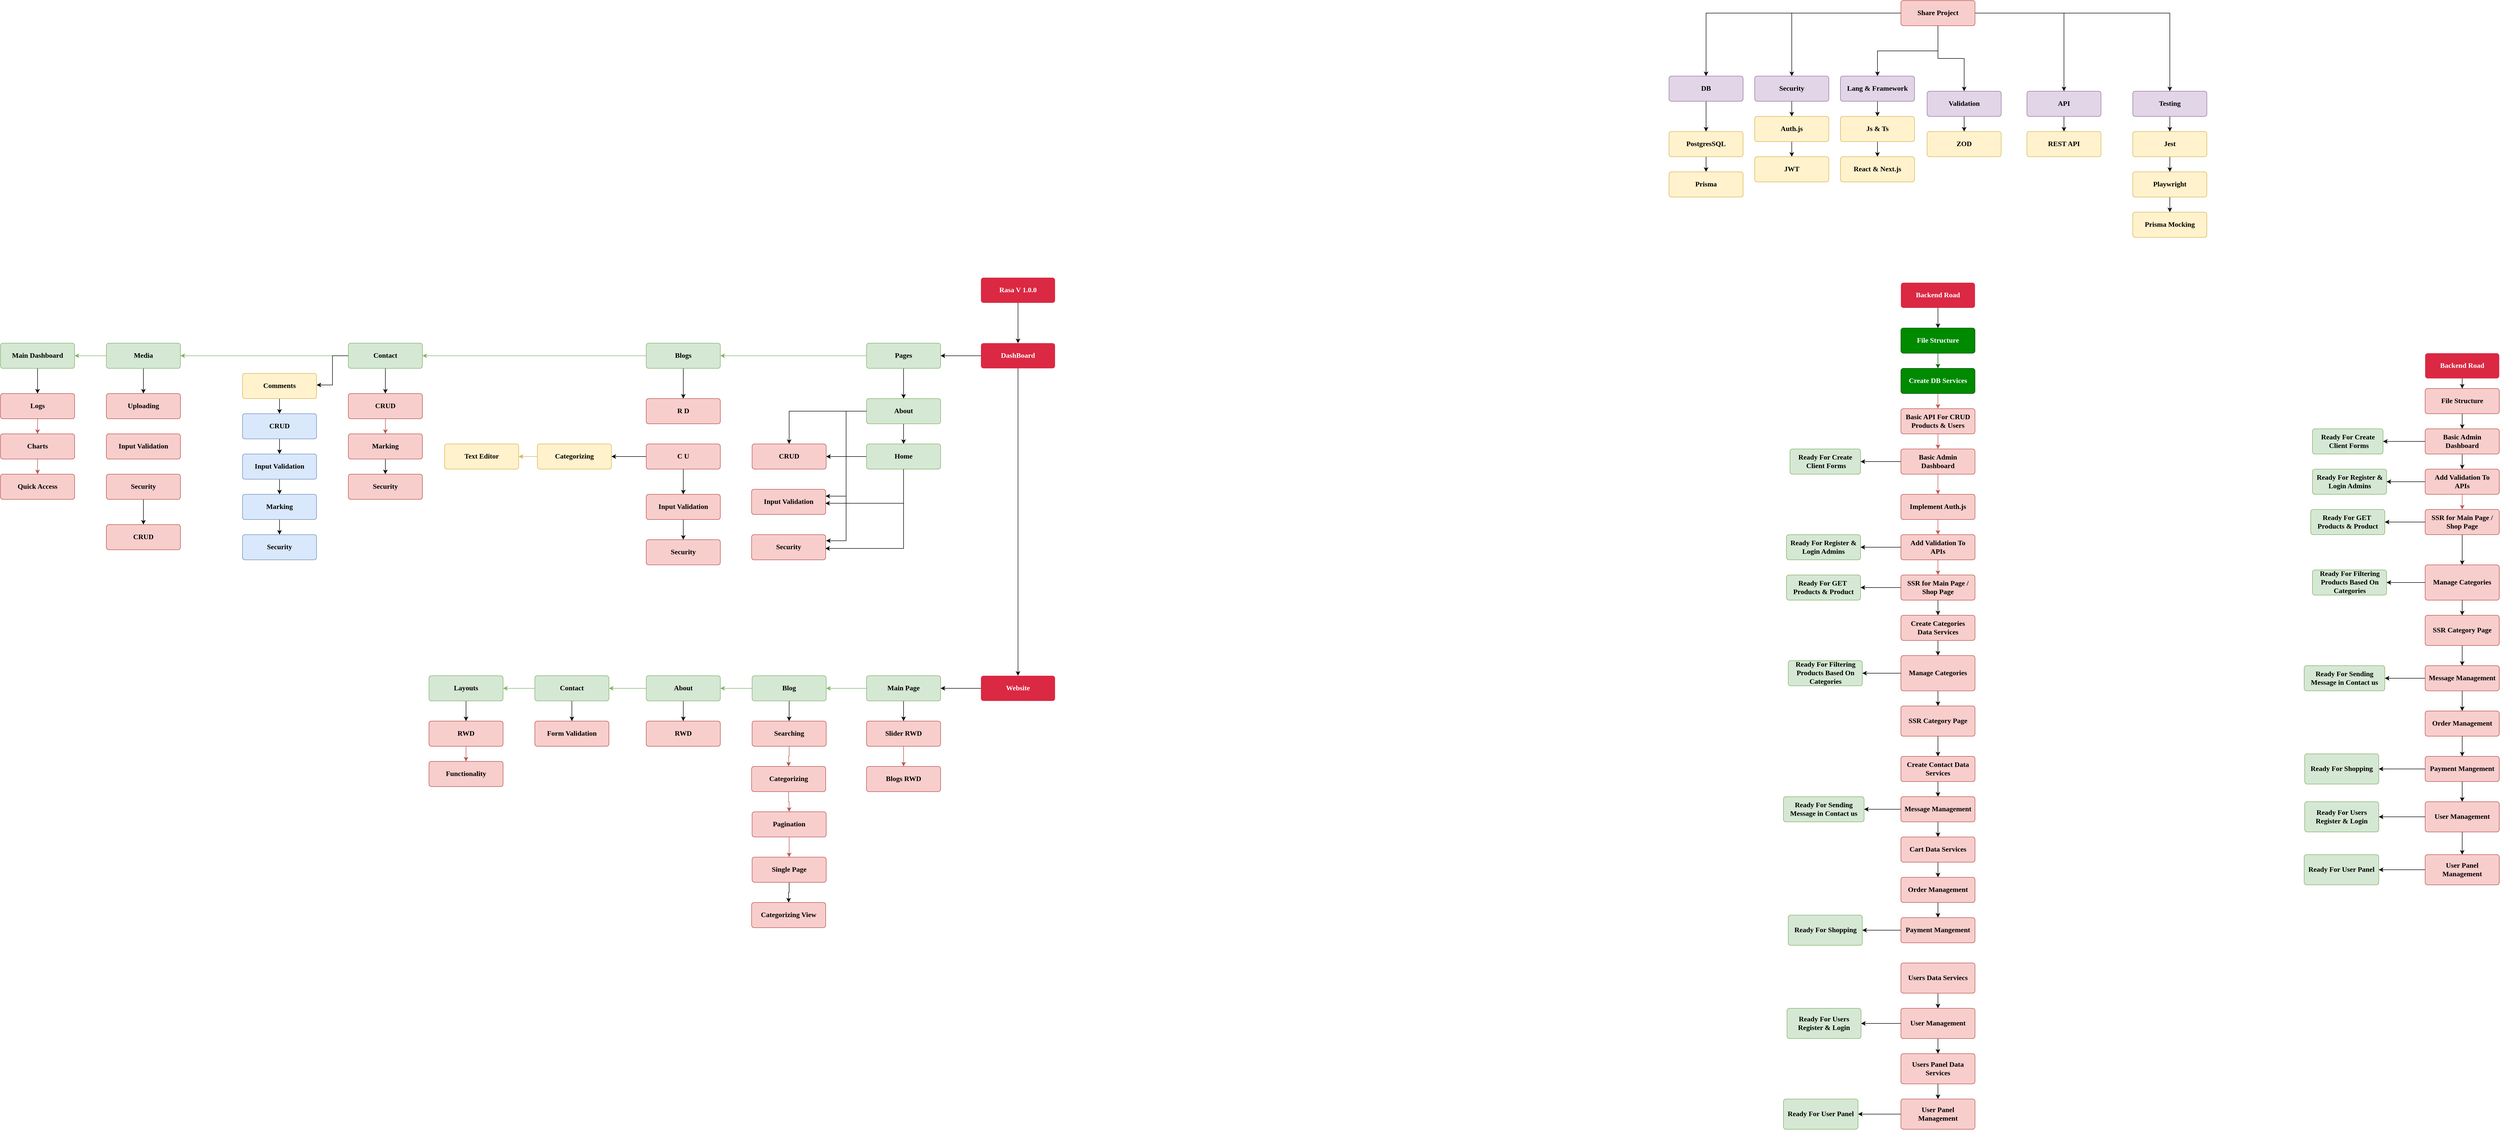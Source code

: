 <mxfile version="27.0.5">
  <diagram name="Page-1" id="s2_7E9h5OVXRFGfU8NJp">
    <mxGraphModel dx="6138" dy="1208" grid="1" gridSize="10" guides="1" tooltips="1" connect="1" arrows="1" fold="1" page="1" pageScale="1" pageWidth="850" pageHeight="1100" math="0" shadow="0">
      <root>
        <mxCell id="0" />
        <mxCell id="1" parent="0" />
        <mxCell id="haE9eZmVTvCHo4ykO3Kf-3" value="" style="edgeStyle=orthogonalEdgeStyle;rounded=0;orthogonalLoop=1;jettySize=auto;html=1;" parent="1" source="haE9eZmVTvCHo4ykO3Kf-1" target="haE9eZmVTvCHo4ykO3Kf-2" edge="1">
          <mxGeometry relative="1" as="geometry" />
        </mxCell>
        <mxCell id="haE9eZmVTvCHo4ykO3Kf-9" value="" style="edgeStyle=orthogonalEdgeStyle;rounded=0;orthogonalLoop=1;jettySize=auto;html=1;" parent="1" source="haE9eZmVTvCHo4ykO3Kf-1" target="haE9eZmVTvCHo4ykO3Kf-8" edge="1">
          <mxGeometry relative="1" as="geometry" />
        </mxCell>
        <mxCell id="haE9eZmVTvCHo4ykO3Kf-15" value="" style="edgeStyle=orthogonalEdgeStyle;rounded=0;orthogonalLoop=1;jettySize=auto;html=1;" parent="1" source="haE9eZmVTvCHo4ykO3Kf-1" target="haE9eZmVTvCHo4ykO3Kf-14" edge="1">
          <mxGeometry relative="1" as="geometry" />
        </mxCell>
        <mxCell id="haE9eZmVTvCHo4ykO3Kf-19" value="" style="edgeStyle=orthogonalEdgeStyle;rounded=0;orthogonalLoop=1;jettySize=auto;html=1;" parent="1" source="haE9eZmVTvCHo4ykO3Kf-1" target="haE9eZmVTvCHo4ykO3Kf-18" edge="1">
          <mxGeometry relative="1" as="geometry" />
        </mxCell>
        <mxCell id="haE9eZmVTvCHo4ykO3Kf-30" style="edgeStyle=orthogonalEdgeStyle;rounded=0;orthogonalLoop=1;jettySize=auto;html=1;" parent="1" source="haE9eZmVTvCHo4ykO3Kf-1" target="haE9eZmVTvCHo4ykO3Kf-24" edge="1">
          <mxGeometry relative="1" as="geometry" />
        </mxCell>
        <mxCell id="haE9eZmVTvCHo4ykO3Kf-31" style="edgeStyle=orthogonalEdgeStyle;rounded=0;orthogonalLoop=1;jettySize=auto;html=1;" parent="1" source="haE9eZmVTvCHo4ykO3Kf-1" target="haE9eZmVTvCHo4ykO3Kf-22" edge="1">
          <mxGeometry relative="1" as="geometry" />
        </mxCell>
        <mxCell id="haE9eZmVTvCHo4ykO3Kf-1" value="Share Project" style="html=1;shadow=0;dashed=0;shape=mxgraph.bootstrap.rrect;rSize=5;strokeColor=#b85450;strokeWidth=1;fillColor=#f8cecc;whiteSpace=wrap;align=center;verticalAlign=middle;spacingLeft=0;fontStyle=1;fontSize=14;spacing=5;rounded=1;glass=0;fillStyle=auto;fontFamily=Comic Sans MS;horizontal=1;textDirection=rtl;points=[];" parent="1" vertex="1">
          <mxGeometry x="300" y="40" width="147" height="50" as="geometry" />
        </mxCell>
        <mxCell id="haE9eZmVTvCHo4ykO3Kf-5" value="" style="edgeStyle=orthogonalEdgeStyle;rounded=0;orthogonalLoop=1;jettySize=auto;html=1;" parent="1" source="haE9eZmVTvCHo4ykO3Kf-2" target="haE9eZmVTvCHo4ykO3Kf-4" edge="1">
          <mxGeometry relative="1" as="geometry" />
        </mxCell>
        <mxCell id="haE9eZmVTvCHo4ykO3Kf-2" value="DB" style="html=1;shadow=0;dashed=0;shape=mxgraph.bootstrap.rrect;rSize=5;strokeColor=#9673a6;strokeWidth=1;fillColor=#e1d5e7;whiteSpace=wrap;align=center;verticalAlign=middle;spacingLeft=0;fontStyle=1;fontSize=14;spacing=5;rounded=1;glass=0;fillStyle=auto;fontFamily=Comic Sans MS;horizontal=1;textDirection=rtl;points=[];" parent="1" vertex="1">
          <mxGeometry x="-160" y="190" width="147" height="50" as="geometry" />
        </mxCell>
        <mxCell id="haE9eZmVTvCHo4ykO3Kf-7" value="" style="edgeStyle=orthogonalEdgeStyle;rounded=0;orthogonalLoop=1;jettySize=auto;html=1;" parent="1" source="haE9eZmVTvCHo4ykO3Kf-4" target="haE9eZmVTvCHo4ykO3Kf-6" edge="1">
          <mxGeometry relative="1" as="geometry" />
        </mxCell>
        <mxCell id="haE9eZmVTvCHo4ykO3Kf-4" value="PostgresSQL" style="html=1;shadow=0;dashed=0;shape=mxgraph.bootstrap.rrect;rSize=5;strokeColor=#d6b656;strokeWidth=1;fillColor=#fff2cc;whiteSpace=wrap;align=center;verticalAlign=middle;spacingLeft=0;fontStyle=1;fontSize=14;spacing=5;rounded=1;glass=0;fillStyle=auto;fontFamily=Comic Sans MS;horizontal=1;textDirection=rtl;points=[];" parent="1" vertex="1">
          <mxGeometry x="-160" y="300" width="147" height="50" as="geometry" />
        </mxCell>
        <mxCell id="haE9eZmVTvCHo4ykO3Kf-6" value="Prisma" style="html=1;shadow=0;dashed=0;shape=mxgraph.bootstrap.rrect;rSize=5;strokeColor=#d6b656;strokeWidth=1;fillColor=#fff2cc;whiteSpace=wrap;align=center;verticalAlign=middle;spacingLeft=0;fontStyle=1;fontSize=14;spacing=5;rounded=1;glass=0;fillStyle=auto;fontFamily=Comic Sans MS;horizontal=1;textDirection=rtl;points=[];" parent="1" vertex="1">
          <mxGeometry x="-160" y="380" width="147" height="50" as="geometry" />
        </mxCell>
        <mxCell id="haE9eZmVTvCHo4ykO3Kf-11" value="" style="edgeStyle=orthogonalEdgeStyle;rounded=0;orthogonalLoop=1;jettySize=auto;html=1;" parent="1" source="haE9eZmVTvCHo4ykO3Kf-8" target="haE9eZmVTvCHo4ykO3Kf-10" edge="1">
          <mxGeometry relative="1" as="geometry" />
        </mxCell>
        <mxCell id="haE9eZmVTvCHo4ykO3Kf-8" value="Security" style="html=1;shadow=0;dashed=0;shape=mxgraph.bootstrap.rrect;rSize=5;strokeColor=#9673a6;strokeWidth=1;fillColor=#e1d5e7;whiteSpace=wrap;align=center;verticalAlign=middle;spacingLeft=0;fontStyle=1;fontSize=14;spacing=5;rounded=1;glass=0;fillStyle=auto;fontFamily=Comic Sans MS;horizontal=1;textDirection=rtl;points=[];" parent="1" vertex="1">
          <mxGeometry x="10" y="190" width="147" height="50" as="geometry" />
        </mxCell>
        <mxCell id="haE9eZmVTvCHo4ykO3Kf-13" value="" style="edgeStyle=orthogonalEdgeStyle;rounded=0;orthogonalLoop=1;jettySize=auto;html=1;" parent="1" source="haE9eZmVTvCHo4ykO3Kf-10" target="haE9eZmVTvCHo4ykO3Kf-12" edge="1">
          <mxGeometry relative="1" as="geometry" />
        </mxCell>
        <mxCell id="haE9eZmVTvCHo4ykO3Kf-10" value="Auth.js" style="html=1;shadow=0;dashed=0;shape=mxgraph.bootstrap.rrect;rSize=5;strokeColor=#d6b656;strokeWidth=1;fillColor=#fff2cc;whiteSpace=wrap;align=center;verticalAlign=middle;spacingLeft=0;fontStyle=1;fontSize=14;spacing=5;rounded=1;glass=0;fillStyle=auto;fontFamily=Comic Sans MS;horizontal=1;textDirection=rtl;points=[];" parent="1" vertex="1">
          <mxGeometry x="10" y="270" width="147" height="50" as="geometry" />
        </mxCell>
        <mxCell id="haE9eZmVTvCHo4ykO3Kf-12" value="JWT" style="html=1;shadow=0;dashed=0;shape=mxgraph.bootstrap.rrect;rSize=5;strokeColor=#d6b656;strokeWidth=1;fillColor=#fff2cc;whiteSpace=wrap;align=center;verticalAlign=middle;spacingLeft=0;fontStyle=1;fontSize=14;spacing=5;rounded=1;glass=0;fillStyle=auto;fontFamily=Comic Sans MS;horizontal=1;textDirection=rtl;points=[];" parent="1" vertex="1">
          <mxGeometry x="10" y="350" width="147" height="50" as="geometry" />
        </mxCell>
        <mxCell id="haE9eZmVTvCHo4ykO3Kf-17" value="" style="edgeStyle=orthogonalEdgeStyle;rounded=0;orthogonalLoop=1;jettySize=auto;html=1;" parent="1" source="haE9eZmVTvCHo4ykO3Kf-14" target="haE9eZmVTvCHo4ykO3Kf-16" edge="1">
          <mxGeometry relative="1" as="geometry" />
        </mxCell>
        <mxCell id="haE9eZmVTvCHo4ykO3Kf-14" value="Validation" style="html=1;shadow=0;dashed=0;shape=mxgraph.bootstrap.rrect;rSize=5;strokeColor=#9673a6;strokeWidth=1;fillColor=#e1d5e7;whiteSpace=wrap;align=center;verticalAlign=middle;spacingLeft=0;fontStyle=1;fontSize=14;spacing=5;rounded=1;glass=0;fillStyle=auto;fontFamily=Comic Sans MS;horizontal=1;textDirection=rtl;points=[];" parent="1" vertex="1">
          <mxGeometry x="352" y="220" width="147" height="50" as="geometry" />
        </mxCell>
        <mxCell id="haE9eZmVTvCHo4ykO3Kf-16" value="ZOD" style="html=1;shadow=0;dashed=0;shape=mxgraph.bootstrap.rrect;rSize=5;strokeColor=#d6b656;strokeWidth=1;fillColor=#fff2cc;whiteSpace=wrap;align=center;verticalAlign=middle;spacingLeft=0;fontStyle=1;fontSize=14;spacing=5;rounded=1;glass=0;fillStyle=auto;fontFamily=Comic Sans MS;horizontal=1;textDirection=rtl;points=[];" parent="1" vertex="1">
          <mxGeometry x="352" y="300" width="147" height="50" as="geometry" />
        </mxCell>
        <mxCell id="haE9eZmVTvCHo4ykO3Kf-21" value="" style="edgeStyle=orthogonalEdgeStyle;rounded=0;orthogonalLoop=1;jettySize=auto;html=1;" parent="1" source="haE9eZmVTvCHo4ykO3Kf-18" target="haE9eZmVTvCHo4ykO3Kf-20" edge="1">
          <mxGeometry relative="1" as="geometry" />
        </mxCell>
        <mxCell id="haE9eZmVTvCHo4ykO3Kf-18" value="API" style="html=1;shadow=0;dashed=0;shape=mxgraph.bootstrap.rrect;rSize=5;strokeColor=#9673a6;strokeWidth=1;fillColor=#e1d5e7;whiteSpace=wrap;align=center;verticalAlign=middle;spacingLeft=0;fontStyle=1;fontSize=14;spacing=5;rounded=1;glass=0;fillStyle=auto;fontFamily=Comic Sans MS;horizontal=1;textDirection=rtl;points=[];" parent="1" vertex="1">
          <mxGeometry x="550" y="220" width="147" height="50" as="geometry" />
        </mxCell>
        <mxCell id="haE9eZmVTvCHo4ykO3Kf-20" value="REST API" style="html=1;shadow=0;dashed=0;shape=mxgraph.bootstrap.rrect;rSize=5;strokeColor=#d6b656;strokeWidth=1;fillColor=#fff2cc;whiteSpace=wrap;align=center;verticalAlign=middle;spacingLeft=0;fontStyle=1;fontSize=14;spacing=5;rounded=1;glass=0;fillStyle=auto;fontFamily=Comic Sans MS;horizontal=1;textDirection=rtl;points=[];" parent="1" vertex="1">
          <mxGeometry x="550" y="300" width="147" height="50" as="geometry" />
        </mxCell>
        <mxCell id="haE9eZmVTvCHo4ykO3Kf-33" value="" style="edgeStyle=orthogonalEdgeStyle;rounded=0;orthogonalLoop=1;jettySize=auto;html=1;" parent="1" source="haE9eZmVTvCHo4ykO3Kf-22" target="haE9eZmVTvCHo4ykO3Kf-32" edge="1">
          <mxGeometry relative="1" as="geometry" />
        </mxCell>
        <mxCell id="haE9eZmVTvCHo4ykO3Kf-22" value="Testing" style="html=1;shadow=0;dashed=0;shape=mxgraph.bootstrap.rrect;rSize=5;strokeColor=#9673a6;strokeWidth=1;fillColor=#e1d5e7;whiteSpace=wrap;align=center;verticalAlign=middle;spacingLeft=0;fontStyle=1;fontSize=14;spacing=5;rounded=1;glass=0;fillStyle=auto;fontFamily=Comic Sans MS;horizontal=1;textDirection=rtl;points=[];" parent="1" vertex="1">
          <mxGeometry x="760" y="220" width="147" height="50" as="geometry" />
        </mxCell>
        <mxCell id="haE9eZmVTvCHo4ykO3Kf-27" value="" style="edgeStyle=orthogonalEdgeStyle;rounded=0;orthogonalLoop=1;jettySize=auto;html=1;" parent="1" source="haE9eZmVTvCHo4ykO3Kf-24" target="haE9eZmVTvCHo4ykO3Kf-26" edge="1">
          <mxGeometry relative="1" as="geometry" />
        </mxCell>
        <mxCell id="haE9eZmVTvCHo4ykO3Kf-24" value="Lang &amp;amp; Framework" style="html=1;shadow=0;dashed=0;shape=mxgraph.bootstrap.rrect;rSize=5;strokeColor=#9673a6;strokeWidth=1;fillColor=#e1d5e7;whiteSpace=wrap;align=center;verticalAlign=middle;spacingLeft=0;fontStyle=1;fontSize=14;spacing=5;rounded=1;glass=0;fillStyle=auto;fontFamily=Comic Sans MS;horizontal=1;textDirection=rtl;points=[];" parent="1" vertex="1">
          <mxGeometry x="180" y="190" width="147" height="50" as="geometry" />
        </mxCell>
        <mxCell id="haE9eZmVTvCHo4ykO3Kf-29" value="" style="edgeStyle=orthogonalEdgeStyle;rounded=0;orthogonalLoop=1;jettySize=auto;html=1;" parent="1" source="haE9eZmVTvCHo4ykO3Kf-26" target="haE9eZmVTvCHo4ykO3Kf-28" edge="1">
          <mxGeometry relative="1" as="geometry" />
        </mxCell>
        <mxCell id="haE9eZmVTvCHo4ykO3Kf-26" value="Js &amp;amp; Ts" style="html=1;shadow=0;dashed=0;shape=mxgraph.bootstrap.rrect;rSize=5;strokeColor=#d6b656;strokeWidth=1;fillColor=#fff2cc;whiteSpace=wrap;align=center;verticalAlign=middle;spacingLeft=0;fontStyle=1;fontSize=14;spacing=5;rounded=1;glass=0;fillStyle=auto;fontFamily=Comic Sans MS;horizontal=1;textDirection=rtl;points=[];" parent="1" vertex="1">
          <mxGeometry x="180" y="270" width="147" height="50" as="geometry" />
        </mxCell>
        <mxCell id="haE9eZmVTvCHo4ykO3Kf-28" value="React &amp;amp; Next.js" style="html=1;shadow=0;dashed=0;shape=mxgraph.bootstrap.rrect;rSize=5;strokeColor=#d6b656;strokeWidth=1;fillColor=#fff2cc;whiteSpace=wrap;align=center;verticalAlign=middle;spacingLeft=0;fontStyle=1;fontSize=14;spacing=5;rounded=1;glass=0;fillStyle=auto;fontFamily=Comic Sans MS;horizontal=1;textDirection=rtl;points=[];" parent="1" vertex="1">
          <mxGeometry x="180" y="350" width="147" height="50" as="geometry" />
        </mxCell>
        <mxCell id="haE9eZmVTvCHo4ykO3Kf-35" value="" style="edgeStyle=orthogonalEdgeStyle;rounded=0;orthogonalLoop=1;jettySize=auto;html=1;" parent="1" source="haE9eZmVTvCHo4ykO3Kf-32" target="haE9eZmVTvCHo4ykO3Kf-34" edge="1">
          <mxGeometry relative="1" as="geometry" />
        </mxCell>
        <mxCell id="haE9eZmVTvCHo4ykO3Kf-32" value="Jest" style="html=1;shadow=0;dashed=0;shape=mxgraph.bootstrap.rrect;rSize=5;strokeColor=#d6b656;strokeWidth=1;fillColor=#fff2cc;whiteSpace=wrap;align=center;verticalAlign=middle;spacingLeft=0;fontStyle=1;fontSize=14;spacing=5;rounded=1;glass=0;fillStyle=auto;fontFamily=Comic Sans MS;horizontal=1;textDirection=rtl;points=[];" parent="1" vertex="1">
          <mxGeometry x="760" y="300" width="147" height="50" as="geometry" />
        </mxCell>
        <mxCell id="haE9eZmVTvCHo4ykO3Kf-37" value="" style="edgeStyle=orthogonalEdgeStyle;rounded=0;orthogonalLoop=1;jettySize=auto;html=1;" parent="1" source="haE9eZmVTvCHo4ykO3Kf-34" target="haE9eZmVTvCHo4ykO3Kf-36" edge="1">
          <mxGeometry relative="1" as="geometry" />
        </mxCell>
        <mxCell id="haE9eZmVTvCHo4ykO3Kf-34" value="&lt;p style=&quot;white-space-collapse: preserve;&quot; dir=&quot;auto&quot;&gt;Playwright&lt;/p&gt;" style="html=1;shadow=0;dashed=0;shape=mxgraph.bootstrap.rrect;rSize=5;strokeColor=#d6b656;strokeWidth=1;fillColor=#fff2cc;whiteSpace=wrap;align=center;verticalAlign=middle;spacingLeft=0;fontStyle=1;fontSize=14;spacing=5;rounded=1;glass=0;fillStyle=auto;fontFamily=Comic Sans MS;horizontal=1;textDirection=rtl;points=[];" parent="1" vertex="1">
          <mxGeometry x="760" y="380" width="147" height="50" as="geometry" />
        </mxCell>
        <mxCell id="haE9eZmVTvCHo4ykO3Kf-36" value="&lt;p style=&quot;white-space-collapse: preserve;&quot; dir=&quot;auto&quot;&gt;Prisma Mocking&lt;/p&gt;" style="html=1;shadow=0;dashed=0;shape=mxgraph.bootstrap.rrect;rSize=5;strokeColor=#d6b656;strokeWidth=1;fillColor=#fff2cc;whiteSpace=wrap;align=center;verticalAlign=middle;spacingLeft=0;fontStyle=1;fontSize=14;spacing=5;rounded=1;glass=0;fillStyle=auto;fontFamily=Comic Sans MS;horizontal=1;textDirection=rtl;points=[];" parent="1" vertex="1">
          <mxGeometry x="760" y="460" width="147" height="50" as="geometry" />
        </mxCell>
        <mxCell id="haE9eZmVTvCHo4ykO3Kf-40" value="" style="edgeStyle=orthogonalEdgeStyle;rounded=0;orthogonalLoop=1;jettySize=auto;html=1;" parent="1" source="haE9eZmVTvCHo4ykO3Kf-38" target="haE9eZmVTvCHo4ykO3Kf-39" edge="1">
          <mxGeometry relative="1" as="geometry" />
        </mxCell>
        <mxCell id="haE9eZmVTvCHo4ykO3Kf-38" value="Backend Road" style="html=1;shadow=0;dashed=0;shape=mxgraph.bootstrap.rrect;rSize=5;strokeColor=none;strokeWidth=1;fillColor=#DB2843;fontColor=#FFFFFF;whiteSpace=wrap;align=center;verticalAlign=middle;spacingLeft=0;fontStyle=1;fontSize=14;spacing=5;rounded=1;glass=0;fillStyle=auto;fontFamily=Comic Sans MS;horizontal=1;textDirection=rtl;points=[];" parent="1" vertex="1">
          <mxGeometry x="300" y="600" width="147" height="50" as="geometry" />
        </mxCell>
        <mxCell id="haE9eZmVTvCHo4ykO3Kf-44" value="" style="edgeStyle=orthogonalEdgeStyle;rounded=0;orthogonalLoop=1;jettySize=auto;html=1;fillColor=#008a00;strokeColor=#005700;" parent="1" source="haE9eZmVTvCHo4ykO3Kf-39" target="haE9eZmVTvCHo4ykO3Kf-43" edge="1">
          <mxGeometry relative="1" as="geometry" />
        </mxCell>
        <mxCell id="haE9eZmVTvCHo4ykO3Kf-39" value="File Structure" style="html=1;shadow=0;dashed=0;shape=mxgraph.bootstrap.rrect;rSize=5;strokeColor=#005700;strokeWidth=1;fillColor=#008a00;whiteSpace=wrap;align=center;verticalAlign=middle;spacingLeft=0;fontStyle=1;fontSize=14;spacing=5;rounded=1;glass=0;fillStyle=auto;fontFamily=Comic Sans MS;horizontal=1;textDirection=rtl;points=[];fontColor=#ffffff;" parent="1" vertex="1">
          <mxGeometry x="300" y="690" width="147" height="50" as="geometry" />
        </mxCell>
        <mxCell id="haE9eZmVTvCHo4ykO3Kf-46" value="" style="edgeStyle=orthogonalEdgeStyle;rounded=0;orthogonalLoop=1;jettySize=auto;html=1;fillColor=#f8cecc;strokeColor=#b85450;" parent="1" source="haE9eZmVTvCHo4ykO3Kf-43" target="haE9eZmVTvCHo4ykO3Kf-45" edge="1">
          <mxGeometry relative="1" as="geometry" />
        </mxCell>
        <mxCell id="haE9eZmVTvCHo4ykO3Kf-43" value="Create DB Services" style="html=1;shadow=0;dashed=0;shape=mxgraph.bootstrap.rrect;rSize=5;strokeColor=#005700;strokeWidth=1;fillColor=#008a00;whiteSpace=wrap;align=center;verticalAlign=middle;spacingLeft=0;fontStyle=1;fontSize=14;spacing=5;rounded=1;glass=0;fillStyle=auto;fontFamily=Comic Sans MS;horizontal=1;textDirection=rtl;points=[];fontColor=#ffffff;" parent="1" vertex="1">
          <mxGeometry x="300" y="770" width="147" height="50" as="geometry" />
        </mxCell>
        <mxCell id="haE9eZmVTvCHo4ykO3Kf-61" style="edgeStyle=orthogonalEdgeStyle;rounded=0;orthogonalLoop=1;jettySize=auto;html=1;fillColor=#f8cecc;strokeColor=#b85450;" parent="1" source="haE9eZmVTvCHo4ykO3Kf-45" target="haE9eZmVTvCHo4ykO3Kf-56" edge="1">
          <mxGeometry relative="1" as="geometry" />
        </mxCell>
        <mxCell id="haE9eZmVTvCHo4ykO3Kf-45" value="Basic API For CRUD Products &amp;amp; Users" style="html=1;shadow=0;dashed=0;shape=mxgraph.bootstrap.rrect;rSize=5;strokeColor=#b85450;strokeWidth=1;fillColor=#f8cecc;whiteSpace=wrap;align=center;verticalAlign=middle;spacingLeft=0;fontStyle=1;fontSize=14;spacing=5;rounded=1;glass=0;fillStyle=auto;fontFamily=Comic Sans MS;horizontal=1;textDirection=rtl;points=[];" parent="1" vertex="1">
          <mxGeometry x="300" y="850" width="147" height="50" as="geometry" />
        </mxCell>
        <mxCell id="haE9eZmVTvCHo4ykO3Kf-55" value="" style="edgeStyle=orthogonalEdgeStyle;rounded=0;orthogonalLoop=1;jettySize=auto;html=1;fillColor=#f8cecc;strokeColor=#b85450;" parent="1" source="haE9eZmVTvCHo4ykO3Kf-56" target="haE9eZmVTvCHo4ykO3Kf-58" edge="1">
          <mxGeometry relative="1" as="geometry" />
        </mxCell>
        <mxCell id="haE9eZmVTvCHo4ykO3Kf-65" value="" style="edgeStyle=orthogonalEdgeStyle;rounded=0;orthogonalLoop=1;jettySize=auto;html=1;" parent="1" source="haE9eZmVTvCHo4ykO3Kf-56" target="haE9eZmVTvCHo4ykO3Kf-64" edge="1">
          <mxGeometry relative="1" as="geometry" />
        </mxCell>
        <mxCell id="haE9eZmVTvCHo4ykO3Kf-56" value="Basic Admin Dashboard" style="html=1;shadow=0;dashed=0;shape=mxgraph.bootstrap.rrect;rSize=5;strokeColor=#b85450;strokeWidth=1;fillColor=#f8cecc;whiteSpace=wrap;align=center;verticalAlign=middle;spacingLeft=0;fontStyle=1;fontSize=14;spacing=5;rounded=1;glass=0;fillStyle=auto;fontFamily=Comic Sans MS;horizontal=1;textDirection=rtl;points=[];" parent="1" vertex="1">
          <mxGeometry x="300" y="930" width="147" height="50" as="geometry" />
        </mxCell>
        <mxCell id="haE9eZmVTvCHo4ykO3Kf-57" value="" style="edgeStyle=orthogonalEdgeStyle;rounded=0;orthogonalLoop=1;jettySize=auto;html=1;fillColor=#f8cecc;strokeColor=#b85450;" parent="1" source="haE9eZmVTvCHo4ykO3Kf-58" target="haE9eZmVTvCHo4ykO3Kf-59" edge="1">
          <mxGeometry relative="1" as="geometry" />
        </mxCell>
        <mxCell id="haE9eZmVTvCHo4ykO3Kf-58" value="Implement Auth.js" style="html=1;shadow=0;dashed=0;shape=mxgraph.bootstrap.rrect;rSize=5;strokeColor=#b85450;strokeWidth=1;fillColor=#f8cecc;whiteSpace=wrap;align=center;verticalAlign=middle;spacingLeft=0;fontStyle=1;fontSize=14;spacing=5;rounded=1;glass=0;fillStyle=auto;fontFamily=Comic Sans MS;horizontal=1;textDirection=rtl;points=[];" parent="1" vertex="1">
          <mxGeometry x="300" y="1020" width="147" height="50" as="geometry" />
        </mxCell>
        <mxCell id="haE9eZmVTvCHo4ykO3Kf-63" value="" style="edgeStyle=orthogonalEdgeStyle;rounded=0;orthogonalLoop=1;jettySize=auto;html=1;fillColor=#f8cecc;strokeColor=#b85450;" parent="1" source="haE9eZmVTvCHo4ykO3Kf-59" target="haE9eZmVTvCHo4ykO3Kf-62" edge="1">
          <mxGeometry relative="1" as="geometry" />
        </mxCell>
        <mxCell id="haE9eZmVTvCHo4ykO3Kf-70" value="" style="edgeStyle=orthogonalEdgeStyle;rounded=0;orthogonalLoop=1;jettySize=auto;html=1;" parent="1" source="haE9eZmVTvCHo4ykO3Kf-59" target="haE9eZmVTvCHo4ykO3Kf-69" edge="1">
          <mxGeometry relative="1" as="geometry" />
        </mxCell>
        <mxCell id="haE9eZmVTvCHo4ykO3Kf-59" value="Add Validation To APIs" style="html=1;shadow=0;dashed=0;shape=mxgraph.bootstrap.rrect;rSize=5;strokeColor=#b85450;strokeWidth=1;fillColor=#f8cecc;whiteSpace=wrap;align=center;verticalAlign=middle;spacingLeft=0;fontStyle=1;fontSize=14;spacing=5;rounded=1;glass=0;fillStyle=auto;fontFamily=Comic Sans MS;horizontal=1;textDirection=rtl;points=[];" parent="1" vertex="1">
          <mxGeometry x="300" y="1100" width="147" height="50" as="geometry" />
        </mxCell>
        <mxCell id="haE9eZmVTvCHo4ykO3Kf-75" value="" style="edgeStyle=orthogonalEdgeStyle;rounded=0;orthogonalLoop=1;jettySize=auto;html=1;" parent="1" source="haE9eZmVTvCHo4ykO3Kf-62" target="haE9eZmVTvCHo4ykO3Kf-74" edge="1">
          <mxGeometry relative="1" as="geometry" />
        </mxCell>
        <mxCell id="haE9eZmVTvCHo4ykO3Kf-77" value="" style="edgeStyle=orthogonalEdgeStyle;rounded=0;orthogonalLoop=1;jettySize=auto;html=1;" parent="1" source="haE9eZmVTvCHo4ykO3Kf-62" target="haE9eZmVTvCHo4ykO3Kf-76" edge="1">
          <mxGeometry relative="1" as="geometry" />
        </mxCell>
        <mxCell id="haE9eZmVTvCHo4ykO3Kf-62" value="SSR for Main Page / Shop Page" style="html=1;shadow=0;dashed=0;shape=mxgraph.bootstrap.rrect;rSize=5;strokeColor=#b85450;strokeWidth=1;fillColor=#f8cecc;whiteSpace=wrap;align=center;verticalAlign=middle;spacingLeft=0;fontStyle=1;fontSize=14;spacing=5;rounded=1;glass=0;fillStyle=auto;fontFamily=Comic Sans MS;horizontal=1;textDirection=rtl;points=[];" parent="1" vertex="1">
          <mxGeometry x="300" y="1180" width="147" height="50" as="geometry" />
        </mxCell>
        <mxCell id="haE9eZmVTvCHo4ykO3Kf-64" value="Ready For Create Client Forms&amp;nbsp;" style="html=1;shadow=0;dashed=0;shape=mxgraph.bootstrap.rrect;rSize=5;strokeColor=#82b366;strokeWidth=1;fillColor=#d5e8d4;whiteSpace=wrap;align=center;verticalAlign=middle;spacingLeft=0;fontStyle=1;fontSize=14;spacing=5;rounded=1;glass=0;fillStyle=auto;fontFamily=Comic Sans MS;horizontal=1;textDirection=rtl;points=[];" parent="1" vertex="1">
          <mxGeometry x="80" y="930" width="140" height="50" as="geometry" />
        </mxCell>
        <mxCell id="haE9eZmVTvCHo4ykO3Kf-69" value="Ready For Register &amp;amp; Login Admins" style="html=1;shadow=0;dashed=0;shape=mxgraph.bootstrap.rrect;rSize=5;strokeColor=#82b366;strokeWidth=1;fillColor=#d5e8d4;whiteSpace=wrap;align=center;verticalAlign=middle;spacingLeft=0;fontStyle=1;fontSize=14;spacing=5;rounded=1;glass=0;fillStyle=auto;fontFamily=Comic Sans MS;horizontal=1;textDirection=rtl;points=[];" parent="1" vertex="1">
          <mxGeometry x="73" y="1100" width="147" height="50" as="geometry" />
        </mxCell>
        <mxCell id="haE9eZmVTvCHo4ykO3Kf-74" value="Ready For GET&amp;nbsp; Products &amp;amp; Product" style="html=1;shadow=0;dashed=0;shape=mxgraph.bootstrap.rrect;rSize=5;strokeColor=#82b366;strokeWidth=1;fillColor=#d5e8d4;whiteSpace=wrap;align=center;verticalAlign=middle;spacingLeft=0;fontStyle=1;fontSize=14;spacing=5;rounded=1;glass=0;fillStyle=auto;fontFamily=Comic Sans MS;horizontal=1;textDirection=rtl;points=[];" parent="1" vertex="1">
          <mxGeometry x="73" y="1180" width="147" height="50" as="geometry" />
        </mxCell>
        <mxCell id="haE9eZmVTvCHo4ykO3Kf-81" value="" style="edgeStyle=orthogonalEdgeStyle;rounded=0;orthogonalLoop=1;jettySize=auto;html=1;" parent="1" source="haE9eZmVTvCHo4ykO3Kf-76" target="haE9eZmVTvCHo4ykO3Kf-80" edge="1">
          <mxGeometry relative="1" as="geometry" />
        </mxCell>
        <mxCell id="haE9eZmVTvCHo4ykO3Kf-76" value="Create Categories Data Services" style="html=1;shadow=0;dashed=0;shape=mxgraph.bootstrap.rrect;rSize=5;strokeColor=#b85450;strokeWidth=1;fillColor=#f8cecc;whiteSpace=wrap;align=center;verticalAlign=middle;spacingLeft=0;fontStyle=1;fontSize=14;spacing=5;rounded=1;glass=0;fillStyle=auto;fontFamily=Comic Sans MS;horizontal=1;textDirection=rtl;points=[];" parent="1" vertex="1">
          <mxGeometry x="300" y="1260" width="147" height="50" as="geometry" />
        </mxCell>
        <mxCell id="haE9eZmVTvCHo4ykO3Kf-83" value="" style="edgeStyle=orthogonalEdgeStyle;rounded=0;orthogonalLoop=1;jettySize=auto;html=1;" parent="1" source="haE9eZmVTvCHo4ykO3Kf-80" target="haE9eZmVTvCHo4ykO3Kf-82" edge="1">
          <mxGeometry relative="1" as="geometry" />
        </mxCell>
        <mxCell id="haE9eZmVTvCHo4ykO3Kf-115" value="" style="edgeStyle=orthogonalEdgeStyle;rounded=0;orthogonalLoop=1;jettySize=auto;html=1;" parent="1" source="haE9eZmVTvCHo4ykO3Kf-80" target="haE9eZmVTvCHo4ykO3Kf-114" edge="1">
          <mxGeometry relative="1" as="geometry" />
        </mxCell>
        <mxCell id="haE9eZmVTvCHo4ykO3Kf-80" value="Manage Categories" style="html=1;shadow=0;dashed=0;shape=mxgraph.bootstrap.rrect;rSize=5;strokeColor=#b85450;strokeWidth=1;fillColor=#f8cecc;whiteSpace=wrap;align=center;verticalAlign=middle;spacingLeft=0;fontStyle=1;fontSize=14;spacing=5;rounded=1;glass=0;fillStyle=auto;fontFamily=Comic Sans MS;horizontal=1;textDirection=rtl;points=[];" parent="1" vertex="1">
          <mxGeometry x="300" y="1340" width="147" height="70" as="geometry" />
        </mxCell>
        <mxCell id="haE9eZmVTvCHo4ykO3Kf-82" value="Ready For Filtering Products Based On Categories" style="html=1;shadow=0;dashed=0;shape=mxgraph.bootstrap.rrect;rSize=5;strokeColor=#82b366;strokeWidth=1;fillColor=#d5e8d4;whiteSpace=wrap;align=center;verticalAlign=middle;spacingLeft=0;fontStyle=1;fontSize=14;spacing=5;rounded=1;glass=0;fillStyle=auto;fontFamily=Comic Sans MS;horizontal=1;textDirection=rtl;points=[];" parent="1" vertex="1">
          <mxGeometry x="76.5" y="1350" width="147" height="50" as="geometry" />
        </mxCell>
        <mxCell id="haE9eZmVTvCHo4ykO3Kf-87" value="" style="edgeStyle=orthogonalEdgeStyle;rounded=0;orthogonalLoop=1;jettySize=auto;html=1;" parent="1" source="haE9eZmVTvCHo4ykO3Kf-84" target="haE9eZmVTvCHo4ykO3Kf-86" edge="1">
          <mxGeometry relative="1" as="geometry" />
        </mxCell>
        <mxCell id="haE9eZmVTvCHo4ykO3Kf-84" value="Create Contact Data Services" style="html=1;shadow=0;dashed=0;shape=mxgraph.bootstrap.rrect;rSize=5;strokeColor=#b85450;strokeWidth=1;fillColor=#f8cecc;whiteSpace=wrap;align=center;verticalAlign=middle;spacingLeft=0;fontStyle=1;fontSize=14;spacing=5;rounded=1;glass=0;fillStyle=auto;fontFamily=Comic Sans MS;horizontal=1;textDirection=rtl;points=[];" parent="1" vertex="1">
          <mxGeometry x="300" y="1540" width="147" height="50" as="geometry" />
        </mxCell>
        <mxCell id="haE9eZmVTvCHo4ykO3Kf-89" value="" style="edgeStyle=orthogonalEdgeStyle;rounded=0;orthogonalLoop=1;jettySize=auto;html=1;" parent="1" source="haE9eZmVTvCHo4ykO3Kf-86" target="haE9eZmVTvCHo4ykO3Kf-88" edge="1">
          <mxGeometry relative="1" as="geometry" />
        </mxCell>
        <mxCell id="haE9eZmVTvCHo4ykO3Kf-91" value="" style="edgeStyle=orthogonalEdgeStyle;rounded=0;orthogonalLoop=1;jettySize=auto;html=1;" parent="1" source="haE9eZmVTvCHo4ykO3Kf-86" target="haE9eZmVTvCHo4ykO3Kf-90" edge="1">
          <mxGeometry relative="1" as="geometry" />
        </mxCell>
        <mxCell id="haE9eZmVTvCHo4ykO3Kf-86" value="Message Management" style="html=1;shadow=0;dashed=0;shape=mxgraph.bootstrap.rrect;rSize=5;strokeColor=#b85450;strokeWidth=1;fillColor=#f8cecc;whiteSpace=wrap;align=center;verticalAlign=middle;spacingLeft=0;fontStyle=1;fontSize=14;spacing=5;rounded=1;glass=0;fillStyle=auto;fontFamily=Comic Sans MS;horizontal=1;textDirection=rtl;points=[];" parent="1" vertex="1">
          <mxGeometry x="300" y="1620" width="147" height="50" as="geometry" />
        </mxCell>
        <mxCell id="haE9eZmVTvCHo4ykO3Kf-88" value="Ready For Sending Message in Contact us" style="html=1;shadow=0;dashed=0;shape=mxgraph.bootstrap.rrect;rSize=5;strokeColor=#82b366;strokeWidth=1;fillColor=#d5e8d4;whiteSpace=wrap;align=center;verticalAlign=middle;spacingLeft=0;fontStyle=1;fontSize=14;spacing=5;rounded=1;glass=0;fillStyle=auto;fontFamily=Comic Sans MS;horizontal=1;textDirection=rtl;points=[];" parent="1" vertex="1">
          <mxGeometry x="67" y="1620" width="160" height="50" as="geometry" />
        </mxCell>
        <mxCell id="haE9eZmVTvCHo4ykO3Kf-99" value="" style="edgeStyle=orthogonalEdgeStyle;rounded=0;orthogonalLoop=1;jettySize=auto;html=1;" parent="1" source="haE9eZmVTvCHo4ykO3Kf-90" target="haE9eZmVTvCHo4ykO3Kf-98" edge="1">
          <mxGeometry relative="1" as="geometry" />
        </mxCell>
        <mxCell id="haE9eZmVTvCHo4ykO3Kf-90" value="Cart Data Services" style="html=1;shadow=0;dashed=0;shape=mxgraph.bootstrap.rrect;rSize=5;strokeColor=#b85450;strokeWidth=1;fillColor=#f8cecc;whiteSpace=wrap;align=center;verticalAlign=middle;spacingLeft=0;fontStyle=1;fontSize=14;spacing=5;rounded=1;glass=0;fillStyle=auto;fontFamily=Comic Sans MS;horizontal=1;textDirection=rtl;points=[];" parent="1" vertex="1">
          <mxGeometry x="300" y="1700" width="147" height="50" as="geometry" />
        </mxCell>
        <mxCell id="haE9eZmVTvCHo4ykO3Kf-118" style="edgeStyle=orthogonalEdgeStyle;rounded=0;orthogonalLoop=1;jettySize=auto;html=1;" parent="1" source="haE9eZmVTvCHo4ykO3Kf-92" target="haE9eZmVTvCHo4ykO3Kf-96" edge="1">
          <mxGeometry relative="1" as="geometry" />
        </mxCell>
        <mxCell id="haE9eZmVTvCHo4ykO3Kf-92" value="Payment Mangement" style="html=1;shadow=0;dashed=0;shape=mxgraph.bootstrap.rrect;rSize=5;strokeColor=#b85450;strokeWidth=1;fillColor=#f8cecc;whiteSpace=wrap;align=center;verticalAlign=middle;spacingLeft=0;fontStyle=1;fontSize=14;spacing=5;rounded=1;glass=0;fillStyle=auto;fontFamily=Comic Sans MS;horizontal=1;textDirection=rtl;points=[];" parent="1" vertex="1">
          <mxGeometry x="300" y="1860" width="147" height="50" as="geometry" />
        </mxCell>
        <mxCell id="haE9eZmVTvCHo4ykO3Kf-96" value="Ready For Shopping" style="html=1;shadow=0;dashed=0;shape=mxgraph.bootstrap.rrect;rSize=5;strokeColor=#82b366;strokeWidth=1;fillColor=#d5e8d4;whiteSpace=wrap;align=center;verticalAlign=middle;spacingLeft=0;fontStyle=1;fontSize=14;spacing=5;rounded=1;glass=0;fillStyle=auto;fontFamily=Comic Sans MS;horizontal=1;textDirection=rtl;points=[];" parent="1" vertex="1">
          <mxGeometry x="76.5" y="1855" width="147" height="60" as="geometry" />
        </mxCell>
        <mxCell id="haE9eZmVTvCHo4ykO3Kf-117" style="edgeStyle=orthogonalEdgeStyle;rounded=0;orthogonalLoop=1;jettySize=auto;html=1;" parent="1" source="haE9eZmVTvCHo4ykO3Kf-98" target="haE9eZmVTvCHo4ykO3Kf-92" edge="1">
          <mxGeometry relative="1" as="geometry" />
        </mxCell>
        <mxCell id="haE9eZmVTvCHo4ykO3Kf-98" value="Order Management" style="html=1;shadow=0;dashed=0;shape=mxgraph.bootstrap.rrect;rSize=5;strokeColor=#b85450;strokeWidth=1;fillColor=#f8cecc;whiteSpace=wrap;align=center;verticalAlign=middle;spacingLeft=0;fontStyle=1;fontSize=14;spacing=5;rounded=1;glass=0;fillStyle=auto;fontFamily=Comic Sans MS;horizontal=1;textDirection=rtl;points=[];" parent="1" vertex="1">
          <mxGeometry x="300" y="1780" width="147" height="50" as="geometry" />
        </mxCell>
        <mxCell id="haE9eZmVTvCHo4ykO3Kf-103" value="" style="edgeStyle=orthogonalEdgeStyle;rounded=0;orthogonalLoop=1;jettySize=auto;html=1;" parent="1" source="haE9eZmVTvCHo4ykO3Kf-100" target="haE9eZmVTvCHo4ykO3Kf-102" edge="1">
          <mxGeometry relative="1" as="geometry" />
        </mxCell>
        <mxCell id="haE9eZmVTvCHo4ykO3Kf-100" value="Users Data Serviecs" style="html=1;shadow=0;dashed=0;shape=mxgraph.bootstrap.rrect;rSize=5;strokeColor=#b85450;strokeWidth=1;fillColor=#f8cecc;whiteSpace=wrap;align=center;verticalAlign=middle;spacingLeft=0;fontStyle=1;fontSize=14;spacing=5;rounded=1;glass=0;fillStyle=auto;fontFamily=Comic Sans MS;horizontal=1;textDirection=rtl;points=[];" parent="1" vertex="1">
          <mxGeometry x="300" y="1950" width="147" height="60" as="geometry" />
        </mxCell>
        <mxCell id="haE9eZmVTvCHo4ykO3Kf-105" value="" style="edgeStyle=orthogonalEdgeStyle;rounded=0;orthogonalLoop=1;jettySize=auto;html=1;" parent="1" source="haE9eZmVTvCHo4ykO3Kf-102" target="haE9eZmVTvCHo4ykO3Kf-104" edge="1">
          <mxGeometry relative="1" as="geometry" />
        </mxCell>
        <mxCell id="haE9eZmVTvCHo4ykO3Kf-107" value="" style="edgeStyle=orthogonalEdgeStyle;rounded=0;orthogonalLoop=1;jettySize=auto;html=1;" parent="1" source="haE9eZmVTvCHo4ykO3Kf-102" target="haE9eZmVTvCHo4ykO3Kf-106" edge="1">
          <mxGeometry relative="1" as="geometry" />
        </mxCell>
        <mxCell id="haE9eZmVTvCHo4ykO3Kf-102" value="User Management" style="html=1;shadow=0;dashed=0;shape=mxgraph.bootstrap.rrect;rSize=5;strokeColor=#b85450;strokeWidth=1;fillColor=#f8cecc;whiteSpace=wrap;align=center;verticalAlign=middle;spacingLeft=0;fontStyle=1;fontSize=14;spacing=5;rounded=1;glass=0;fillStyle=auto;fontFamily=Comic Sans MS;horizontal=1;textDirection=rtl;points=[];" parent="1" vertex="1">
          <mxGeometry x="300" y="2040" width="147" height="60" as="geometry" />
        </mxCell>
        <mxCell id="haE9eZmVTvCHo4ykO3Kf-104" value="Ready For Users Register &amp;amp; Login" style="html=1;shadow=0;dashed=0;shape=mxgraph.bootstrap.rrect;rSize=5;strokeColor=#82b366;strokeWidth=1;fillColor=#d5e8d4;whiteSpace=wrap;align=center;verticalAlign=middle;spacingLeft=0;fontStyle=1;fontSize=14;spacing=5;rounded=1;glass=0;fillStyle=auto;fontFamily=Comic Sans MS;horizontal=1;textDirection=rtl;points=[];" parent="1" vertex="1">
          <mxGeometry x="74" y="2040" width="147" height="60" as="geometry" />
        </mxCell>
        <mxCell id="haE9eZmVTvCHo4ykO3Kf-109" value="" style="edgeStyle=orthogonalEdgeStyle;rounded=0;orthogonalLoop=1;jettySize=auto;html=1;" parent="1" source="haE9eZmVTvCHo4ykO3Kf-106" target="haE9eZmVTvCHo4ykO3Kf-108" edge="1">
          <mxGeometry relative="1" as="geometry" />
        </mxCell>
        <mxCell id="haE9eZmVTvCHo4ykO3Kf-106" value="Users Panel Data Services" style="html=1;shadow=0;dashed=0;shape=mxgraph.bootstrap.rrect;rSize=5;strokeColor=#b85450;strokeWidth=1;fillColor=#f8cecc;whiteSpace=wrap;align=center;verticalAlign=middle;spacingLeft=0;fontStyle=1;fontSize=14;spacing=5;rounded=1;glass=0;fillStyle=auto;fontFamily=Comic Sans MS;horizontal=1;textDirection=rtl;points=[];" parent="1" vertex="1">
          <mxGeometry x="300" y="2130" width="147" height="60" as="geometry" />
        </mxCell>
        <mxCell id="haE9eZmVTvCHo4ykO3Kf-111" value="" style="edgeStyle=orthogonalEdgeStyle;rounded=0;orthogonalLoop=1;jettySize=auto;html=1;" parent="1" source="haE9eZmVTvCHo4ykO3Kf-108" target="haE9eZmVTvCHo4ykO3Kf-110" edge="1">
          <mxGeometry relative="1" as="geometry" />
        </mxCell>
        <mxCell id="haE9eZmVTvCHo4ykO3Kf-108" value="User Panel Management" style="html=1;shadow=0;dashed=0;shape=mxgraph.bootstrap.rrect;rSize=5;strokeColor=#b85450;strokeWidth=1;fillColor=#f8cecc;whiteSpace=wrap;align=center;verticalAlign=middle;spacingLeft=0;fontStyle=1;fontSize=14;spacing=5;rounded=1;glass=0;fillStyle=auto;fontFamily=Comic Sans MS;horizontal=1;textDirection=rtl;points=[];" parent="1" vertex="1">
          <mxGeometry x="300" y="2220" width="147" height="60" as="geometry" />
        </mxCell>
        <mxCell id="haE9eZmVTvCHo4ykO3Kf-110" value="Ready For User Panel" style="html=1;shadow=0;dashed=0;shape=mxgraph.bootstrap.rrect;rSize=5;strokeColor=#82b366;strokeWidth=1;fillColor=#d5e8d4;whiteSpace=wrap;align=center;verticalAlign=middle;spacingLeft=0;fontStyle=1;fontSize=14;spacing=5;rounded=1;glass=0;fillStyle=auto;fontFamily=Comic Sans MS;horizontal=1;textDirection=rtl;points=[];" parent="1" vertex="1">
          <mxGeometry x="67" y="2220" width="148" height="60" as="geometry" />
        </mxCell>
        <mxCell id="haE9eZmVTvCHo4ykO3Kf-116" style="edgeStyle=orthogonalEdgeStyle;rounded=0;orthogonalLoop=1;jettySize=auto;html=1;" parent="1" source="haE9eZmVTvCHo4ykO3Kf-114" target="haE9eZmVTvCHo4ykO3Kf-84" edge="1">
          <mxGeometry relative="1" as="geometry" />
        </mxCell>
        <mxCell id="haE9eZmVTvCHo4ykO3Kf-114" value="SSR Category Page" style="html=1;shadow=0;dashed=0;shape=mxgraph.bootstrap.rrect;rSize=5;strokeColor=#b85450;strokeWidth=1;fillColor=#f8cecc;whiteSpace=wrap;align=center;verticalAlign=middle;spacingLeft=0;fontStyle=1;fontSize=14;spacing=5;rounded=1;glass=0;fillStyle=auto;fontFamily=Comic Sans MS;horizontal=1;textDirection=rtl;points=[];" parent="1" vertex="1">
          <mxGeometry x="300" y="1440" width="147" height="60" as="geometry" />
        </mxCell>
        <mxCell id="haE9eZmVTvCHo4ykO3Kf-181" style="edgeStyle=orthogonalEdgeStyle;rounded=0;orthogonalLoop=1;jettySize=auto;html=1;" parent="1" source="haE9eZmVTvCHo4ykO3Kf-121" target="haE9eZmVTvCHo4ykO3Kf-128" edge="1">
          <mxGeometry relative="1" as="geometry" />
        </mxCell>
        <mxCell id="haE9eZmVTvCHo4ykO3Kf-121" value="File Structure" style="html=1;shadow=0;dashed=0;shape=mxgraph.bootstrap.rrect;rSize=5;strokeColor=#b85450;strokeWidth=1;fillColor=#f8cecc;whiteSpace=wrap;align=center;verticalAlign=middle;spacingLeft=0;fontStyle=1;fontSize=14;spacing=5;rounded=1;glass=0;fillStyle=auto;fontFamily=Comic Sans MS;horizontal=1;textDirection=rtl;points=[];" parent="1" vertex="1">
          <mxGeometry x="1340" y="810" width="147" height="50" as="geometry" />
        </mxCell>
        <mxCell id="haE9eZmVTvCHo4ykO3Kf-127" value="" style="edgeStyle=orthogonalEdgeStyle;rounded=0;orthogonalLoop=1;jettySize=auto;html=1;" parent="1" source="haE9eZmVTvCHo4ykO3Kf-128" target="haE9eZmVTvCHo4ykO3Kf-137" edge="1">
          <mxGeometry relative="1" as="geometry" />
        </mxCell>
        <mxCell id="haE9eZmVTvCHo4ykO3Kf-182" style="edgeStyle=orthogonalEdgeStyle;rounded=0;orthogonalLoop=1;jettySize=auto;html=1;" parent="1" source="haE9eZmVTvCHo4ykO3Kf-128" target="haE9eZmVTvCHo4ykO3Kf-133" edge="1">
          <mxGeometry relative="1" as="geometry" />
        </mxCell>
        <mxCell id="haE9eZmVTvCHo4ykO3Kf-128" value="Basic Admin Dashboard" style="html=1;shadow=0;dashed=0;shape=mxgraph.bootstrap.rrect;rSize=5;strokeColor=#b85450;strokeWidth=1;fillColor=#f8cecc;whiteSpace=wrap;align=center;verticalAlign=middle;spacingLeft=0;fontStyle=1;fontSize=14;spacing=5;rounded=1;glass=0;fillStyle=auto;fontFamily=Comic Sans MS;horizontal=1;textDirection=rtl;points=[];" parent="1" vertex="1">
          <mxGeometry x="1340" y="890" width="147" height="50" as="geometry" />
        </mxCell>
        <mxCell id="haE9eZmVTvCHo4ykO3Kf-131" value="" style="edgeStyle=orthogonalEdgeStyle;rounded=0;orthogonalLoop=1;jettySize=auto;html=1;fillColor=#f8cecc;strokeColor=#b85450;" parent="1" source="haE9eZmVTvCHo4ykO3Kf-133" target="haE9eZmVTvCHo4ykO3Kf-136" edge="1">
          <mxGeometry relative="1" as="geometry" />
        </mxCell>
        <mxCell id="haE9eZmVTvCHo4ykO3Kf-132" value="" style="edgeStyle=orthogonalEdgeStyle;rounded=0;orthogonalLoop=1;jettySize=auto;html=1;" parent="1" source="haE9eZmVTvCHo4ykO3Kf-133" target="haE9eZmVTvCHo4ykO3Kf-138" edge="1">
          <mxGeometry relative="1" as="geometry" />
        </mxCell>
        <mxCell id="haE9eZmVTvCHo4ykO3Kf-133" value="Add Validation To APIs" style="html=1;shadow=0;dashed=0;shape=mxgraph.bootstrap.rrect;rSize=5;strokeColor=#b85450;strokeWidth=1;fillColor=#f8cecc;whiteSpace=wrap;align=center;verticalAlign=middle;spacingLeft=0;fontStyle=1;fontSize=14;spacing=5;rounded=1;glass=0;fillStyle=auto;fontFamily=Comic Sans MS;horizontal=1;textDirection=rtl;points=[];" parent="1" vertex="1">
          <mxGeometry x="1340" y="970" width="147" height="50" as="geometry" />
        </mxCell>
        <mxCell id="haE9eZmVTvCHo4ykO3Kf-134" value="" style="edgeStyle=orthogonalEdgeStyle;rounded=0;orthogonalLoop=1;jettySize=auto;html=1;" parent="1" source="haE9eZmVTvCHo4ykO3Kf-136" target="haE9eZmVTvCHo4ykO3Kf-139" edge="1">
          <mxGeometry relative="1" as="geometry" />
        </mxCell>
        <mxCell id="haE9eZmVTvCHo4ykO3Kf-183" style="edgeStyle=orthogonalEdgeStyle;rounded=0;orthogonalLoop=1;jettySize=auto;html=1;" parent="1" source="haE9eZmVTvCHo4ykO3Kf-136" target="haE9eZmVTvCHo4ykO3Kf-144" edge="1">
          <mxGeometry relative="1" as="geometry" />
        </mxCell>
        <mxCell id="haE9eZmVTvCHo4ykO3Kf-136" value="SSR for Main Page / Shop Page" style="html=1;shadow=0;dashed=0;shape=mxgraph.bootstrap.rrect;rSize=5;strokeColor=#b85450;strokeWidth=1;fillColor=#f8cecc;whiteSpace=wrap;align=center;verticalAlign=middle;spacingLeft=0;fontStyle=1;fontSize=14;spacing=5;rounded=1;glass=0;fillStyle=auto;fontFamily=Comic Sans MS;horizontal=1;textDirection=rtl;points=[];" parent="1" vertex="1">
          <mxGeometry x="1340" y="1050" width="147" height="50" as="geometry" />
        </mxCell>
        <mxCell id="haE9eZmVTvCHo4ykO3Kf-137" value="Ready For Create Client Forms&amp;nbsp;" style="html=1;shadow=0;dashed=0;shape=mxgraph.bootstrap.rrect;rSize=5;strokeColor=#82b366;strokeWidth=1;fillColor=#d5e8d4;whiteSpace=wrap;align=center;verticalAlign=middle;spacingLeft=0;fontStyle=1;fontSize=14;spacing=5;rounded=1;glass=0;fillStyle=auto;fontFamily=Comic Sans MS;horizontal=1;textDirection=rtl;points=[];" parent="1" vertex="1">
          <mxGeometry x="1116.5" y="890" width="140" height="50" as="geometry" />
        </mxCell>
        <mxCell id="haE9eZmVTvCHo4ykO3Kf-138" value="Ready For Register &amp;amp; Login Admins" style="html=1;shadow=0;dashed=0;shape=mxgraph.bootstrap.rrect;rSize=5;strokeColor=#82b366;strokeWidth=1;fillColor=#d5e8d4;whiteSpace=wrap;align=center;verticalAlign=middle;spacingLeft=0;fontStyle=1;fontSize=14;spacing=5;rounded=1;glass=0;fillStyle=auto;fontFamily=Comic Sans MS;horizontal=1;textDirection=rtl;points=[];" parent="1" vertex="1">
          <mxGeometry x="1116.5" y="970" width="147" height="50" as="geometry" />
        </mxCell>
        <mxCell id="haE9eZmVTvCHo4ykO3Kf-139" value="Ready For GET&amp;nbsp; Products &amp;amp; Product" style="html=1;shadow=0;dashed=0;shape=mxgraph.bootstrap.rrect;rSize=5;strokeColor=#82b366;strokeWidth=1;fillColor=#d5e8d4;whiteSpace=wrap;align=center;verticalAlign=middle;spacingLeft=0;fontStyle=1;fontSize=14;spacing=5;rounded=1;glass=0;fillStyle=auto;fontFamily=Comic Sans MS;horizontal=1;textDirection=rtl;points=[];" parent="1" vertex="1">
          <mxGeometry x="1113" y="1050" width="147" height="50" as="geometry" />
        </mxCell>
        <mxCell id="haE9eZmVTvCHo4ykO3Kf-142" value="" style="edgeStyle=orthogonalEdgeStyle;rounded=0;orthogonalLoop=1;jettySize=auto;html=1;" parent="1" source="haE9eZmVTvCHo4ykO3Kf-144" target="haE9eZmVTvCHo4ykO3Kf-145" edge="1">
          <mxGeometry relative="1" as="geometry" />
        </mxCell>
        <mxCell id="haE9eZmVTvCHo4ykO3Kf-143" value="" style="edgeStyle=orthogonalEdgeStyle;rounded=0;orthogonalLoop=1;jettySize=auto;html=1;" parent="1" source="haE9eZmVTvCHo4ykO3Kf-144" target="haE9eZmVTvCHo4ykO3Kf-171" edge="1">
          <mxGeometry relative="1" as="geometry" />
        </mxCell>
        <mxCell id="haE9eZmVTvCHo4ykO3Kf-144" value="Manage Categories" style="html=1;shadow=0;dashed=0;shape=mxgraph.bootstrap.rrect;rSize=5;strokeColor=#b85450;strokeWidth=1;fillColor=#f8cecc;whiteSpace=wrap;align=center;verticalAlign=middle;spacingLeft=0;fontStyle=1;fontSize=14;spacing=5;rounded=1;glass=0;fillStyle=auto;fontFamily=Comic Sans MS;horizontal=1;textDirection=rtl;points=[];" parent="1" vertex="1">
          <mxGeometry x="1340" y="1160" width="147" height="70" as="geometry" />
        </mxCell>
        <mxCell id="haE9eZmVTvCHo4ykO3Kf-145" value="Ready For Filtering Products Based On Categories" style="html=1;shadow=0;dashed=0;shape=mxgraph.bootstrap.rrect;rSize=5;strokeColor=#82b366;strokeWidth=1;fillColor=#d5e8d4;whiteSpace=wrap;align=center;verticalAlign=middle;spacingLeft=0;fontStyle=1;fontSize=14;spacing=5;rounded=1;glass=0;fillStyle=auto;fontFamily=Comic Sans MS;horizontal=1;textDirection=rtl;points=[];" parent="1" vertex="1">
          <mxGeometry x="1116.5" y="1170" width="147" height="50" as="geometry" />
        </mxCell>
        <mxCell id="haE9eZmVTvCHo4ykO3Kf-148" value="" style="edgeStyle=orthogonalEdgeStyle;rounded=0;orthogonalLoop=1;jettySize=auto;html=1;" parent="1" source="haE9eZmVTvCHo4ykO3Kf-150" target="haE9eZmVTvCHo4ykO3Kf-151" edge="1">
          <mxGeometry relative="1" as="geometry" />
        </mxCell>
        <mxCell id="haE9eZmVTvCHo4ykO3Kf-175" style="edgeStyle=orthogonalEdgeStyle;rounded=0;orthogonalLoop=1;jettySize=auto;html=1;" parent="1" source="haE9eZmVTvCHo4ykO3Kf-150" target="haE9eZmVTvCHo4ykO3Kf-158" edge="1">
          <mxGeometry relative="1" as="geometry" />
        </mxCell>
        <mxCell id="haE9eZmVTvCHo4ykO3Kf-150" value="Message Management" style="html=1;shadow=0;dashed=0;shape=mxgraph.bootstrap.rrect;rSize=5;strokeColor=#b85450;strokeWidth=1;fillColor=#f8cecc;whiteSpace=wrap;align=center;verticalAlign=middle;spacingLeft=0;fontStyle=1;fontSize=14;spacing=5;rounded=1;glass=0;fillStyle=auto;fontFamily=Comic Sans MS;horizontal=1;textDirection=rtl;points=[];" parent="1" vertex="1">
          <mxGeometry x="1340" y="1360" width="147" height="50" as="geometry" />
        </mxCell>
        <mxCell id="haE9eZmVTvCHo4ykO3Kf-151" value="Ready For Sending Message in Contact us" style="html=1;shadow=0;dashed=0;shape=mxgraph.bootstrap.rrect;rSize=5;strokeColor=#82b366;strokeWidth=1;fillColor=#d5e8d4;whiteSpace=wrap;align=center;verticalAlign=middle;spacingLeft=0;fontStyle=1;fontSize=14;spacing=5;rounded=1;glass=0;fillStyle=auto;fontFamily=Comic Sans MS;horizontal=1;textDirection=rtl;points=[];" parent="1" vertex="1">
          <mxGeometry x="1100" y="1360" width="160" height="50" as="geometry" />
        </mxCell>
        <mxCell id="haE9eZmVTvCHo4ykO3Kf-154" style="edgeStyle=orthogonalEdgeStyle;rounded=0;orthogonalLoop=1;jettySize=auto;html=1;" parent="1" source="haE9eZmVTvCHo4ykO3Kf-155" target="haE9eZmVTvCHo4ykO3Kf-156" edge="1">
          <mxGeometry relative="1" as="geometry" />
        </mxCell>
        <mxCell id="haE9eZmVTvCHo4ykO3Kf-178" style="edgeStyle=orthogonalEdgeStyle;rounded=0;orthogonalLoop=1;jettySize=auto;html=1;" parent="1" source="haE9eZmVTvCHo4ykO3Kf-155" target="haE9eZmVTvCHo4ykO3Kf-163" edge="1">
          <mxGeometry relative="1" as="geometry" />
        </mxCell>
        <mxCell id="haE9eZmVTvCHo4ykO3Kf-155" value="Payment Mangement" style="html=1;shadow=0;dashed=0;shape=mxgraph.bootstrap.rrect;rSize=5;strokeColor=#b85450;strokeWidth=1;fillColor=#f8cecc;whiteSpace=wrap;align=center;verticalAlign=middle;spacingLeft=0;fontStyle=1;fontSize=14;spacing=5;rounded=1;glass=0;fillStyle=auto;fontFamily=Comic Sans MS;horizontal=1;textDirection=rtl;points=[];" parent="1" vertex="1">
          <mxGeometry x="1340" y="1540" width="147" height="50" as="geometry" />
        </mxCell>
        <mxCell id="haE9eZmVTvCHo4ykO3Kf-156" value="Ready For Shopping" style="html=1;shadow=0;dashed=0;shape=mxgraph.bootstrap.rrect;rSize=5;strokeColor=#82b366;strokeWidth=1;fillColor=#d5e8d4;whiteSpace=wrap;align=center;verticalAlign=middle;spacingLeft=0;fontStyle=1;fontSize=14;spacing=5;rounded=1;glass=0;fillStyle=auto;fontFamily=Comic Sans MS;horizontal=1;textDirection=rtl;points=[];" parent="1" vertex="1">
          <mxGeometry x="1101" y="1535" width="147" height="60" as="geometry" />
        </mxCell>
        <mxCell id="haE9eZmVTvCHo4ykO3Kf-177" style="edgeStyle=orthogonalEdgeStyle;rounded=0;orthogonalLoop=1;jettySize=auto;html=1;" parent="1" source="haE9eZmVTvCHo4ykO3Kf-158" target="haE9eZmVTvCHo4ykO3Kf-155" edge="1">
          <mxGeometry relative="1" as="geometry" />
        </mxCell>
        <mxCell id="haE9eZmVTvCHo4ykO3Kf-158" value="Order Management" style="html=1;shadow=0;dashed=0;shape=mxgraph.bootstrap.rrect;rSize=5;strokeColor=#b85450;strokeWidth=1;fillColor=#f8cecc;whiteSpace=wrap;align=center;verticalAlign=middle;spacingLeft=0;fontStyle=1;fontSize=14;spacing=5;rounded=1;glass=0;fillStyle=auto;fontFamily=Comic Sans MS;horizontal=1;textDirection=rtl;points=[];" parent="1" vertex="1">
          <mxGeometry x="1340" y="1450" width="147" height="50" as="geometry" />
        </mxCell>
        <mxCell id="haE9eZmVTvCHo4ykO3Kf-161" value="" style="edgeStyle=orthogonalEdgeStyle;rounded=0;orthogonalLoop=1;jettySize=auto;html=1;" parent="1" source="haE9eZmVTvCHo4ykO3Kf-163" target="haE9eZmVTvCHo4ykO3Kf-164" edge="1">
          <mxGeometry relative="1" as="geometry" />
        </mxCell>
        <mxCell id="haE9eZmVTvCHo4ykO3Kf-179" style="edgeStyle=orthogonalEdgeStyle;rounded=0;orthogonalLoop=1;jettySize=auto;html=1;" parent="1" source="haE9eZmVTvCHo4ykO3Kf-163" target="haE9eZmVTvCHo4ykO3Kf-168" edge="1">
          <mxGeometry relative="1" as="geometry" />
        </mxCell>
        <mxCell id="haE9eZmVTvCHo4ykO3Kf-163" value="User Management" style="html=1;shadow=0;dashed=0;shape=mxgraph.bootstrap.rrect;rSize=5;strokeColor=#b85450;strokeWidth=1;fillColor=#f8cecc;whiteSpace=wrap;align=center;verticalAlign=middle;spacingLeft=0;fontStyle=1;fontSize=14;spacing=5;rounded=1;glass=0;fillStyle=auto;fontFamily=Comic Sans MS;horizontal=1;textDirection=rtl;points=[];" parent="1" vertex="1">
          <mxGeometry x="1340" y="1630" width="147" height="60" as="geometry" />
        </mxCell>
        <mxCell id="haE9eZmVTvCHo4ykO3Kf-164" value="Ready For Users Register &amp;amp; Login" style="html=1;shadow=0;dashed=0;shape=mxgraph.bootstrap.rrect;rSize=5;strokeColor=#82b366;strokeWidth=1;fillColor=#d5e8d4;whiteSpace=wrap;align=center;verticalAlign=middle;spacingLeft=0;fontStyle=1;fontSize=14;spacing=5;rounded=1;glass=0;fillStyle=auto;fontFamily=Comic Sans MS;horizontal=1;textDirection=rtl;points=[];" parent="1" vertex="1">
          <mxGeometry x="1101" y="1630" width="147" height="60" as="geometry" />
        </mxCell>
        <mxCell id="haE9eZmVTvCHo4ykO3Kf-167" value="" style="edgeStyle=orthogonalEdgeStyle;rounded=0;orthogonalLoop=1;jettySize=auto;html=1;" parent="1" source="haE9eZmVTvCHo4ykO3Kf-168" target="haE9eZmVTvCHo4ykO3Kf-169" edge="1">
          <mxGeometry relative="1" as="geometry" />
        </mxCell>
        <mxCell id="haE9eZmVTvCHo4ykO3Kf-168" value="User Panel Management" style="html=1;shadow=0;dashed=0;shape=mxgraph.bootstrap.rrect;rSize=5;strokeColor=#b85450;strokeWidth=1;fillColor=#f8cecc;whiteSpace=wrap;align=center;verticalAlign=middle;spacingLeft=0;fontStyle=1;fontSize=14;spacing=5;rounded=1;glass=0;fillStyle=auto;fontFamily=Comic Sans MS;horizontal=1;textDirection=rtl;points=[];" parent="1" vertex="1">
          <mxGeometry x="1340" y="1735" width="147" height="60" as="geometry" />
        </mxCell>
        <mxCell id="haE9eZmVTvCHo4ykO3Kf-169" value="Ready For User Panel" style="html=1;shadow=0;dashed=0;shape=mxgraph.bootstrap.rrect;rSize=5;strokeColor=#82b366;strokeWidth=1;fillColor=#d5e8d4;whiteSpace=wrap;align=center;verticalAlign=middle;spacingLeft=0;fontStyle=1;fontSize=14;spacing=5;rounded=1;glass=0;fillStyle=auto;fontFamily=Comic Sans MS;horizontal=1;textDirection=rtl;points=[];" parent="1" vertex="1">
          <mxGeometry x="1100" y="1735" width="148" height="60" as="geometry" />
        </mxCell>
        <mxCell id="haE9eZmVTvCHo4ykO3Kf-174" style="edgeStyle=orthogonalEdgeStyle;rounded=0;orthogonalLoop=1;jettySize=auto;html=1;" parent="1" source="haE9eZmVTvCHo4ykO3Kf-171" target="haE9eZmVTvCHo4ykO3Kf-150" edge="1">
          <mxGeometry relative="1" as="geometry" />
        </mxCell>
        <mxCell id="haE9eZmVTvCHo4ykO3Kf-171" value="SSR Category Page" style="html=1;shadow=0;dashed=0;shape=mxgraph.bootstrap.rrect;rSize=5;strokeColor=#b85450;strokeWidth=1;fillColor=#f8cecc;whiteSpace=wrap;align=center;verticalAlign=middle;spacingLeft=0;fontStyle=1;fontSize=14;spacing=5;rounded=1;glass=0;fillStyle=auto;fontFamily=Comic Sans MS;horizontal=1;textDirection=rtl;points=[];" parent="1" vertex="1">
          <mxGeometry x="1340" y="1260" width="147" height="60" as="geometry" />
        </mxCell>
        <mxCell id="haE9eZmVTvCHo4ykO3Kf-180" style="edgeStyle=orthogonalEdgeStyle;rounded=0;orthogonalLoop=1;jettySize=auto;html=1;" parent="1" source="haE9eZmVTvCHo4ykO3Kf-172" target="haE9eZmVTvCHo4ykO3Kf-121" edge="1">
          <mxGeometry relative="1" as="geometry" />
        </mxCell>
        <mxCell id="haE9eZmVTvCHo4ykO3Kf-172" value="Backend Road" style="html=1;shadow=0;dashed=0;shape=mxgraph.bootstrap.rrect;rSize=5;strokeColor=none;strokeWidth=1;fillColor=#DB2843;fontColor=#FFFFFF;whiteSpace=wrap;align=center;verticalAlign=middle;spacingLeft=0;fontStyle=1;fontSize=14;spacing=5;rounded=1;glass=0;fillStyle=auto;fontFamily=Comic Sans MS;horizontal=1;textDirection=rtl;points=[];" parent="1" vertex="1">
          <mxGeometry x="1340" y="740" width="147" height="50" as="geometry" />
        </mxCell>
        <mxCell id="i3G9-dx_WnzR2joGK_V4-2" value="" style="edgeStyle=orthogonalEdgeStyle;rounded=0;orthogonalLoop=1;jettySize=auto;html=1;" edge="1" parent="1" source="26nxPrV9G98HEmyaSp1U-1" target="i3G9-dx_WnzR2joGK_V4-1">
          <mxGeometry relative="1" as="geometry" />
        </mxCell>
        <mxCell id="26nxPrV9G98HEmyaSp1U-1" value="Rasa V 1.0.0" style="html=1;shadow=0;dashed=0;shape=mxgraph.bootstrap.rrect;rSize=5;strokeColor=none;strokeWidth=1;fillColor=#DB2843;fontColor=#FFFFFF;whiteSpace=wrap;align=center;verticalAlign=middle;spacingLeft=0;fontStyle=1;fontSize=14;spacing=5;rounded=1;glass=0;fillStyle=auto;fontFamily=Comic Sans MS;horizontal=1;textDirection=rtl;points=[];" parent="1" vertex="1">
          <mxGeometry x="-1525" y="590" width="147" height="50" as="geometry" />
        </mxCell>
        <mxCell id="i3G9-dx_WnzR2joGK_V4-4" value="" style="edgeStyle=orthogonalEdgeStyle;rounded=0;orthogonalLoop=1;jettySize=auto;html=1;" edge="1" parent="1" source="i3G9-dx_WnzR2joGK_V4-1" target="i3G9-dx_WnzR2joGK_V4-3">
          <mxGeometry relative="1" as="geometry" />
        </mxCell>
        <mxCell id="i3G9-dx_WnzR2joGK_V4-6" value="" style="edgeStyle=orthogonalEdgeStyle;rounded=0;orthogonalLoop=1;jettySize=auto;html=1;" edge="1" parent="1" source="i3G9-dx_WnzR2joGK_V4-1" target="i3G9-dx_WnzR2joGK_V4-5">
          <mxGeometry relative="1" as="geometry" />
        </mxCell>
        <mxCell id="i3G9-dx_WnzR2joGK_V4-1" value="DashBoard" style="html=1;shadow=0;dashed=0;shape=mxgraph.bootstrap.rrect;rSize=5;strokeColor=none;strokeWidth=1;fillColor=#DB2843;fontColor=#FFFFFF;whiteSpace=wrap;align=center;verticalAlign=middle;spacingLeft=0;fontStyle=1;fontSize=14;spacing=5;rounded=1;glass=0;fillStyle=auto;fontFamily=Comic Sans MS;horizontal=1;textDirection=rtl;points=[];" vertex="1" parent="1">
          <mxGeometry x="-1525" y="720" width="147" height="50" as="geometry" />
        </mxCell>
        <mxCell id="i3G9-dx_WnzR2joGK_V4-18" value="" style="edgeStyle=orthogonalEdgeStyle;rounded=0;orthogonalLoop=1;jettySize=auto;html=1;" edge="1" parent="1" source="i3G9-dx_WnzR2joGK_V4-3" target="i3G9-dx_WnzR2joGK_V4-17">
          <mxGeometry relative="1" as="geometry" />
        </mxCell>
        <mxCell id="i3G9-dx_WnzR2joGK_V4-3" value="Website" style="html=1;shadow=0;dashed=0;shape=mxgraph.bootstrap.rrect;rSize=5;strokeColor=none;strokeWidth=1;fillColor=#DB2843;fontColor=#FFFFFF;whiteSpace=wrap;align=center;verticalAlign=middle;spacingLeft=0;fontStyle=1;fontSize=14;spacing=5;rounded=1;glass=0;fillStyle=auto;fontFamily=Comic Sans MS;horizontal=1;textDirection=rtl;points=[];" vertex="1" parent="1">
          <mxGeometry x="-1525" y="1380" width="147" height="50" as="geometry" />
        </mxCell>
        <mxCell id="i3G9-dx_WnzR2joGK_V4-8" value="" style="edgeStyle=orthogonalEdgeStyle;rounded=0;orthogonalLoop=1;jettySize=auto;html=1;fillColor=#d5e8d4;strokeColor=#82b366;" edge="1" parent="1" source="i3G9-dx_WnzR2joGK_V4-5" target="i3G9-dx_WnzR2joGK_V4-7">
          <mxGeometry relative="1" as="geometry" />
        </mxCell>
        <mxCell id="i3G9-dx_WnzR2joGK_V4-30" value="" style="edgeStyle=orthogonalEdgeStyle;rounded=0;orthogonalLoop=1;jettySize=auto;html=1;" edge="1" parent="1" source="i3G9-dx_WnzR2joGK_V4-5" target="i3G9-dx_WnzR2joGK_V4-29">
          <mxGeometry relative="1" as="geometry" />
        </mxCell>
        <mxCell id="i3G9-dx_WnzR2joGK_V4-5" value="Pages" style="html=1;shadow=0;dashed=0;shape=mxgraph.bootstrap.rrect;rSize=5;strokeColor=#82b366;strokeWidth=1;fillColor=#d5e8d4;whiteSpace=wrap;align=center;verticalAlign=middle;spacingLeft=0;fontStyle=1;fontSize=14;spacing=5;rounded=1;glass=0;fillStyle=auto;fontFamily=Comic Sans MS;horizontal=1;textDirection=rtl;points=[];" vertex="1" parent="1">
          <mxGeometry x="-1752" y="720" width="147" height="50" as="geometry" />
        </mxCell>
        <mxCell id="i3G9-dx_WnzR2joGK_V4-10" value="" style="edgeStyle=orthogonalEdgeStyle;rounded=0;orthogonalLoop=1;jettySize=auto;html=1;fillColor=#d5e8d4;strokeColor=#82b366;" edge="1" parent="1" source="i3G9-dx_WnzR2joGK_V4-7" target="i3G9-dx_WnzR2joGK_V4-9">
          <mxGeometry relative="1" as="geometry" />
        </mxCell>
        <mxCell id="i3G9-dx_WnzR2joGK_V4-40" value="" style="edgeStyle=orthogonalEdgeStyle;rounded=0;orthogonalLoop=1;jettySize=auto;html=1;" edge="1" parent="1" source="i3G9-dx_WnzR2joGK_V4-7" target="i3G9-dx_WnzR2joGK_V4-39">
          <mxGeometry relative="1" as="geometry" />
        </mxCell>
        <mxCell id="i3G9-dx_WnzR2joGK_V4-7" value="Blogs" style="html=1;shadow=0;dashed=0;shape=mxgraph.bootstrap.rrect;rSize=5;strokeColor=#82b366;strokeWidth=1;fillColor=#d5e8d4;whiteSpace=wrap;align=center;verticalAlign=middle;spacingLeft=0;fontStyle=1;fontSize=14;spacing=5;rounded=1;glass=0;fillStyle=auto;fontFamily=Comic Sans MS;horizontal=1;textDirection=rtl;points=[];" vertex="1" parent="1">
          <mxGeometry x="-2189" y="720" width="147" height="50" as="geometry" />
        </mxCell>
        <mxCell id="i3G9-dx_WnzR2joGK_V4-14" value="" style="edgeStyle=orthogonalEdgeStyle;rounded=0;orthogonalLoop=1;jettySize=auto;html=1;fillColor=#d5e8d4;strokeColor=#82b366;" edge="1" parent="1" source="i3G9-dx_WnzR2joGK_V4-9" target="i3G9-dx_WnzR2joGK_V4-13">
          <mxGeometry relative="1" as="geometry" />
        </mxCell>
        <mxCell id="i3G9-dx_WnzR2joGK_V4-68" value="" style="edgeStyle=orthogonalEdgeStyle;rounded=0;orthogonalLoop=1;jettySize=auto;html=1;" edge="1" parent="1" source="i3G9-dx_WnzR2joGK_V4-9" target="i3G9-dx_WnzR2joGK_V4-67">
          <mxGeometry relative="1" as="geometry" />
        </mxCell>
        <mxCell id="i3G9-dx_WnzR2joGK_V4-9" value="Contact" style="html=1;shadow=0;dashed=0;shape=mxgraph.bootstrap.rrect;rSize=5;strokeColor=#82b366;strokeWidth=1;fillColor=#d5e8d4;whiteSpace=wrap;align=center;verticalAlign=middle;spacingLeft=0;fontStyle=1;fontSize=14;spacing=5;rounded=1;glass=0;fillStyle=auto;fontFamily=Comic Sans MS;horizontal=1;textDirection=rtl;points=[];" vertex="1" parent="1">
          <mxGeometry x="-2780" y="720" width="147" height="50" as="geometry" />
        </mxCell>
        <mxCell id="i3G9-dx_WnzR2joGK_V4-16" value="" style="edgeStyle=orthogonalEdgeStyle;rounded=0;orthogonalLoop=1;jettySize=auto;html=1;fillColor=#d5e8d4;strokeColor=#82b366;" edge="1" parent="1" source="i3G9-dx_WnzR2joGK_V4-13" target="i3G9-dx_WnzR2joGK_V4-15">
          <mxGeometry relative="1" as="geometry" />
        </mxCell>
        <mxCell id="i3G9-dx_WnzR2joGK_V4-76" value="" style="edgeStyle=orthogonalEdgeStyle;rounded=0;orthogonalLoop=1;jettySize=auto;html=1;" edge="1" parent="1" source="i3G9-dx_WnzR2joGK_V4-13" target="i3G9-dx_WnzR2joGK_V4-75">
          <mxGeometry relative="1" as="geometry" />
        </mxCell>
        <mxCell id="i3G9-dx_WnzR2joGK_V4-13" value="Media" style="html=1;shadow=0;dashed=0;shape=mxgraph.bootstrap.rrect;rSize=5;strokeColor=#82b366;strokeWidth=1;fillColor=#d5e8d4;whiteSpace=wrap;align=center;verticalAlign=middle;spacingLeft=0;fontStyle=1;fontSize=14;spacing=5;rounded=1;glass=0;fillStyle=auto;fontFamily=Comic Sans MS;horizontal=1;textDirection=rtl;points=[];" vertex="1" parent="1">
          <mxGeometry x="-3260" y="720" width="147" height="50" as="geometry" />
        </mxCell>
        <mxCell id="i3G9-dx_WnzR2joGK_V4-84" value="" style="edgeStyle=orthogonalEdgeStyle;rounded=0;orthogonalLoop=1;jettySize=auto;html=1;" edge="1" parent="1" source="i3G9-dx_WnzR2joGK_V4-15" target="i3G9-dx_WnzR2joGK_V4-83">
          <mxGeometry relative="1" as="geometry" />
        </mxCell>
        <mxCell id="i3G9-dx_WnzR2joGK_V4-15" value="Main Dashboard" style="html=1;shadow=0;dashed=0;shape=mxgraph.bootstrap.rrect;rSize=5;strokeColor=#82b366;strokeWidth=1;fillColor=#d5e8d4;whiteSpace=wrap;align=center;verticalAlign=middle;spacingLeft=0;fontStyle=1;fontSize=14;spacing=5;rounded=1;glass=0;fillStyle=auto;fontFamily=Comic Sans MS;horizontal=1;textDirection=rtl;points=[];" vertex="1" parent="1">
          <mxGeometry x="-3470" y="720" width="147" height="50" as="geometry" />
        </mxCell>
        <mxCell id="i3G9-dx_WnzR2joGK_V4-20" value="" style="edgeStyle=orthogonalEdgeStyle;rounded=0;orthogonalLoop=1;jettySize=auto;html=1;fillColor=#d5e8d4;strokeColor=#82b366;" edge="1" parent="1" source="i3G9-dx_WnzR2joGK_V4-17" target="i3G9-dx_WnzR2joGK_V4-19">
          <mxGeometry relative="1" as="geometry" />
        </mxCell>
        <mxCell id="i3G9-dx_WnzR2joGK_V4-92" value="" style="edgeStyle=orthogonalEdgeStyle;rounded=0;orthogonalLoop=1;jettySize=auto;html=1;" edge="1" parent="1" source="i3G9-dx_WnzR2joGK_V4-17" target="i3G9-dx_WnzR2joGK_V4-91">
          <mxGeometry relative="1" as="geometry" />
        </mxCell>
        <mxCell id="i3G9-dx_WnzR2joGK_V4-17" value="Main Page" style="html=1;shadow=0;dashed=0;shape=mxgraph.bootstrap.rrect;rSize=5;strokeColor=#82b366;strokeWidth=1;fillColor=#d5e8d4;whiteSpace=wrap;align=center;verticalAlign=middle;spacingLeft=0;fontStyle=1;fontSize=14;spacing=5;rounded=1;glass=0;fillStyle=auto;fontFamily=Comic Sans MS;horizontal=1;textDirection=rtl;points=[];" vertex="1" parent="1">
          <mxGeometry x="-1752" y="1380" width="147" height="50" as="geometry" />
        </mxCell>
        <mxCell id="i3G9-dx_WnzR2joGK_V4-22" value="" style="edgeStyle=orthogonalEdgeStyle;rounded=0;orthogonalLoop=1;jettySize=auto;html=1;fillColor=#d5e8d4;strokeColor=#82b366;" edge="1" parent="1" source="i3G9-dx_WnzR2joGK_V4-19" target="i3G9-dx_WnzR2joGK_V4-21">
          <mxGeometry relative="1" as="geometry" />
        </mxCell>
        <mxCell id="i3G9-dx_WnzR2joGK_V4-98" value="" style="edgeStyle=orthogonalEdgeStyle;rounded=0;orthogonalLoop=1;jettySize=auto;html=1;" edge="1" parent="1" source="i3G9-dx_WnzR2joGK_V4-19" target="i3G9-dx_WnzR2joGK_V4-97">
          <mxGeometry relative="1" as="geometry" />
        </mxCell>
        <mxCell id="i3G9-dx_WnzR2joGK_V4-19" value="Blog" style="html=1;shadow=0;dashed=0;shape=mxgraph.bootstrap.rrect;rSize=5;strokeColor=#82b366;strokeWidth=1;fillColor=#d5e8d4;whiteSpace=wrap;align=center;verticalAlign=middle;spacingLeft=0;fontStyle=1;fontSize=14;spacing=5;rounded=1;glass=0;fillStyle=auto;fontFamily=Comic Sans MS;horizontal=1;textDirection=rtl;points=[];" vertex="1" parent="1">
          <mxGeometry x="-1979" y="1380" width="147" height="50" as="geometry" />
        </mxCell>
        <mxCell id="i3G9-dx_WnzR2joGK_V4-24" value="" style="edgeStyle=orthogonalEdgeStyle;rounded=0;orthogonalLoop=1;jettySize=auto;html=1;fillColor=#d5e8d4;strokeColor=#82b366;" edge="1" parent="1" source="i3G9-dx_WnzR2joGK_V4-21" target="i3G9-dx_WnzR2joGK_V4-23">
          <mxGeometry relative="1" as="geometry" />
        </mxCell>
        <mxCell id="i3G9-dx_WnzR2joGK_V4-131" value="" style="edgeStyle=orthogonalEdgeStyle;rounded=0;orthogonalLoop=1;jettySize=auto;html=1;" edge="1" parent="1" source="i3G9-dx_WnzR2joGK_V4-21" target="i3G9-dx_WnzR2joGK_V4-130">
          <mxGeometry relative="1" as="geometry" />
        </mxCell>
        <mxCell id="i3G9-dx_WnzR2joGK_V4-21" value="About" style="html=1;shadow=0;dashed=0;shape=mxgraph.bootstrap.rrect;rSize=5;strokeColor=#82b366;strokeWidth=1;fillColor=#d5e8d4;whiteSpace=wrap;align=center;verticalAlign=middle;spacingLeft=0;fontStyle=1;fontSize=14;spacing=5;rounded=1;glass=0;fillStyle=auto;fontFamily=Comic Sans MS;horizontal=1;textDirection=rtl;points=[];" vertex="1" parent="1">
          <mxGeometry x="-2189" y="1380" width="147" height="50" as="geometry" />
        </mxCell>
        <mxCell id="i3G9-dx_WnzR2joGK_V4-26" value="" style="edgeStyle=orthogonalEdgeStyle;rounded=0;orthogonalLoop=1;jettySize=auto;html=1;fillColor=#d5e8d4;strokeColor=#82b366;" edge="1" parent="1" source="i3G9-dx_WnzR2joGK_V4-23" target="i3G9-dx_WnzR2joGK_V4-25">
          <mxGeometry relative="1" as="geometry" />
        </mxCell>
        <mxCell id="i3G9-dx_WnzR2joGK_V4-135" value="" style="edgeStyle=orthogonalEdgeStyle;rounded=0;orthogonalLoop=1;jettySize=auto;html=1;" edge="1" parent="1" source="i3G9-dx_WnzR2joGK_V4-23" target="i3G9-dx_WnzR2joGK_V4-134">
          <mxGeometry relative="1" as="geometry" />
        </mxCell>
        <mxCell id="i3G9-dx_WnzR2joGK_V4-23" value="Contact" style="html=1;shadow=0;dashed=0;shape=mxgraph.bootstrap.rrect;rSize=5;strokeColor=#82b366;strokeWidth=1;fillColor=#d5e8d4;whiteSpace=wrap;align=center;verticalAlign=middle;spacingLeft=0;fontStyle=1;fontSize=14;spacing=5;rounded=1;glass=0;fillStyle=auto;fontFamily=Comic Sans MS;horizontal=1;textDirection=rtl;points=[];" vertex="1" parent="1">
          <mxGeometry x="-2410" y="1380" width="147" height="50" as="geometry" />
        </mxCell>
        <mxCell id="i3G9-dx_WnzR2joGK_V4-138" value="" style="edgeStyle=orthogonalEdgeStyle;rounded=0;orthogonalLoop=1;jettySize=auto;html=1;" edge="1" parent="1" source="i3G9-dx_WnzR2joGK_V4-25" target="i3G9-dx_WnzR2joGK_V4-137">
          <mxGeometry relative="1" as="geometry" />
        </mxCell>
        <mxCell id="i3G9-dx_WnzR2joGK_V4-25" value="Layouts" style="html=1;shadow=0;dashed=0;shape=mxgraph.bootstrap.rrect;rSize=5;strokeColor=#82b366;strokeWidth=1;fillColor=#d5e8d4;whiteSpace=wrap;align=center;verticalAlign=middle;spacingLeft=0;fontStyle=1;fontSize=14;spacing=5;rounded=1;glass=0;fillStyle=auto;fontFamily=Comic Sans MS;horizontal=1;textDirection=rtl;points=[];" vertex="1" parent="1">
          <mxGeometry x="-2620" y="1380" width="147" height="50" as="geometry" />
        </mxCell>
        <mxCell id="i3G9-dx_WnzR2joGK_V4-32" value="" style="edgeStyle=orthogonalEdgeStyle;rounded=0;orthogonalLoop=1;jettySize=auto;html=1;" edge="1" parent="1" source="i3G9-dx_WnzR2joGK_V4-29" target="i3G9-dx_WnzR2joGK_V4-31">
          <mxGeometry relative="1" as="geometry" />
        </mxCell>
        <mxCell id="i3G9-dx_WnzR2joGK_V4-36" value="" style="edgeStyle=orthogonalEdgeStyle;rounded=0;orthogonalLoop=1;jettySize=auto;html=1;" edge="1" parent="1" source="i3G9-dx_WnzR2joGK_V4-29" target="i3G9-dx_WnzR2joGK_V4-35">
          <mxGeometry relative="1" as="geometry" />
        </mxCell>
        <mxCell id="i3G9-dx_WnzR2joGK_V4-29" value="About" style="html=1;shadow=0;dashed=0;shape=mxgraph.bootstrap.rrect;rSize=5;strokeColor=#82b366;strokeWidth=1;fillColor=#d5e8d4;whiteSpace=wrap;align=center;verticalAlign=middle;spacingLeft=0;fontStyle=1;fontSize=14;spacing=5;rounded=1;glass=0;fillStyle=auto;fontFamily=Comic Sans MS;horizontal=1;textDirection=rtl;points=[];" vertex="1" parent="1">
          <mxGeometry x="-1752" y="830" width="147" height="50" as="geometry" />
        </mxCell>
        <mxCell id="i3G9-dx_WnzR2joGK_V4-66" style="edgeStyle=orthogonalEdgeStyle;rounded=0;orthogonalLoop=1;jettySize=auto;html=1;" edge="1" parent="1" source="i3G9-dx_WnzR2joGK_V4-31" target="i3G9-dx_WnzR2joGK_V4-35">
          <mxGeometry relative="1" as="geometry" />
        </mxCell>
        <mxCell id="i3G9-dx_WnzR2joGK_V4-31" value="Home" style="html=1;shadow=0;dashed=0;shape=mxgraph.bootstrap.rrect;rSize=5;strokeColor=#82b366;strokeWidth=1;fillColor=#d5e8d4;whiteSpace=wrap;align=center;verticalAlign=middle;spacingLeft=0;fontStyle=1;fontSize=14;spacing=5;rounded=1;glass=0;fillStyle=auto;fontFamily=Comic Sans MS;horizontal=1;textDirection=rtl;points=[];" vertex="1" parent="1">
          <mxGeometry x="-1752" y="920" width="147" height="50" as="geometry" />
        </mxCell>
        <mxCell id="i3G9-dx_WnzR2joGK_V4-35" value="CRUD" style="html=1;shadow=0;dashed=0;shape=mxgraph.bootstrap.rrect;rSize=5;strokeColor=#b85450;strokeWidth=1;fillColor=#f8cecc;whiteSpace=wrap;align=center;verticalAlign=middle;spacingLeft=0;fontStyle=1;fontSize=14;spacing=5;rounded=1;glass=0;fillStyle=auto;fontFamily=Comic Sans MS;horizontal=1;textDirection=rtl;points=[];" vertex="1" parent="1">
          <mxGeometry x="-1979" y="920" width="147" height="50" as="geometry" />
        </mxCell>
        <mxCell id="i3G9-dx_WnzR2joGK_V4-39" value="R D" style="html=1;shadow=0;dashed=0;shape=mxgraph.bootstrap.rrect;rSize=5;strokeColor=#b85450;strokeWidth=1;fillColor=#f8cecc;whiteSpace=wrap;align=center;verticalAlign=middle;spacingLeft=0;fontStyle=1;fontSize=14;spacing=5;rounded=1;glass=0;fillStyle=auto;fontFamily=Comic Sans MS;horizontal=1;textDirection=rtl;points=[];" vertex="1" parent="1">
          <mxGeometry x="-2189" y="830" width="147" height="50" as="geometry" />
        </mxCell>
        <mxCell id="i3G9-dx_WnzR2joGK_V4-48" value="" style="edgeStyle=orthogonalEdgeStyle;rounded=0;orthogonalLoop=1;jettySize=auto;html=1;fillColor=#fff2cc;strokeColor=#d6b656;" edge="1" parent="1" source="i3G9-dx_WnzR2joGK_V4-43" target="i3G9-dx_WnzR2joGK_V4-47">
          <mxGeometry relative="1" as="geometry" />
        </mxCell>
        <mxCell id="i3G9-dx_WnzR2joGK_V4-43" value="Categorizing" style="html=1;shadow=0;dashed=0;shape=mxgraph.bootstrap.rrect;rSize=5;strokeColor=#d6b656;strokeWidth=1;fillColor=#fff2cc;whiteSpace=wrap;align=center;verticalAlign=middle;spacingLeft=0;fontStyle=1;fontSize=14;spacing=5;rounded=1;glass=0;fillStyle=auto;fontFamily=Comic Sans MS;horizontal=1;textDirection=rtl;points=[];" vertex="1" parent="1">
          <mxGeometry x="-2405" y="920" width="147" height="50" as="geometry" />
        </mxCell>
        <mxCell id="i3G9-dx_WnzR2joGK_V4-47" value="Text Editor" style="html=1;shadow=0;dashed=0;shape=mxgraph.bootstrap.rrect;rSize=5;strokeColor=#d6b656;strokeWidth=1;fillColor=#fff2cc;whiteSpace=wrap;align=center;verticalAlign=middle;spacingLeft=0;fontStyle=1;fontSize=14;spacing=5;rounded=1;glass=0;fillStyle=auto;fontFamily=Comic Sans MS;horizontal=1;textDirection=rtl;points=[];" vertex="1" parent="1">
          <mxGeometry x="-2589" y="920" width="147" height="50" as="geometry" />
        </mxCell>
        <mxCell id="i3G9-dx_WnzR2joGK_V4-51" value="" style="edgeStyle=orthogonalEdgeStyle;rounded=0;orthogonalLoop=1;jettySize=auto;html=1;" edge="1" parent="1" source="i3G9-dx_WnzR2joGK_V4-49" target="i3G9-dx_WnzR2joGK_V4-43">
          <mxGeometry relative="1" as="geometry" />
        </mxCell>
        <mxCell id="i3G9-dx_WnzR2joGK_V4-55" value="" style="edgeStyle=orthogonalEdgeStyle;rounded=0;orthogonalLoop=1;jettySize=auto;html=1;" edge="1" parent="1" source="i3G9-dx_WnzR2joGK_V4-49" target="i3G9-dx_WnzR2joGK_V4-54">
          <mxGeometry relative="1" as="geometry" />
        </mxCell>
        <mxCell id="i3G9-dx_WnzR2joGK_V4-49" value="C U" style="html=1;shadow=0;dashed=0;shape=mxgraph.bootstrap.rrect;rSize=5;strokeColor=#b85450;strokeWidth=1;fillColor=#f8cecc;whiteSpace=wrap;align=center;verticalAlign=middle;spacingLeft=0;fontStyle=1;fontSize=14;spacing=5;rounded=1;glass=0;fillStyle=auto;fontFamily=Comic Sans MS;horizontal=1;textDirection=rtl;points=[];" vertex="1" parent="1">
          <mxGeometry x="-2189" y="920" width="147" height="50" as="geometry" />
        </mxCell>
        <mxCell id="i3G9-dx_WnzR2joGK_V4-57" value="" style="edgeStyle=orthogonalEdgeStyle;rounded=0;orthogonalLoop=1;jettySize=auto;html=1;" edge="1" parent="1" source="i3G9-dx_WnzR2joGK_V4-54" target="i3G9-dx_WnzR2joGK_V4-56">
          <mxGeometry relative="1" as="geometry" />
        </mxCell>
        <mxCell id="i3G9-dx_WnzR2joGK_V4-54" value="Input Validation" style="html=1;shadow=0;dashed=0;shape=mxgraph.bootstrap.rrect;rSize=5;strokeColor=#b85450;strokeWidth=1;fillColor=#f8cecc;whiteSpace=wrap;align=center;verticalAlign=middle;spacingLeft=0;fontStyle=1;fontSize=14;spacing=5;rounded=1;glass=0;fillStyle=auto;fontFamily=Comic Sans MS;horizontal=1;textDirection=rtl;points=[];" vertex="1" parent="1">
          <mxGeometry x="-2189" y="1020" width="147" height="50" as="geometry" />
        </mxCell>
        <mxCell id="i3G9-dx_WnzR2joGK_V4-56" value="Security" style="html=1;shadow=0;dashed=0;shape=mxgraph.bootstrap.rrect;rSize=5;strokeColor=#b85450;strokeWidth=1;fillColor=#f8cecc;whiteSpace=wrap;align=center;verticalAlign=middle;spacingLeft=0;fontStyle=1;fontSize=14;spacing=5;rounded=1;glass=0;fillStyle=auto;fontFamily=Comic Sans MS;horizontal=1;textDirection=rtl;points=[];" vertex="1" parent="1">
          <mxGeometry x="-2189" y="1110" width="147" height="50" as="geometry" />
        </mxCell>
        <mxCell id="i3G9-dx_WnzR2joGK_V4-58" value="Input Validation" style="html=1;shadow=0;dashed=0;shape=mxgraph.bootstrap.rrect;rSize=5;strokeColor=#b85450;strokeWidth=1;fillColor=#f8cecc;whiteSpace=wrap;align=center;verticalAlign=middle;spacingLeft=0;fontStyle=1;fontSize=14;spacing=5;rounded=1;glass=0;fillStyle=auto;fontFamily=Comic Sans MS;horizontal=1;textDirection=rtl;points=[];" vertex="1" parent="1">
          <mxGeometry x="-1980" y="1010" width="147" height="50" as="geometry" />
        </mxCell>
        <mxCell id="i3G9-dx_WnzR2joGK_V4-60" value="Security" style="html=1;shadow=0;dashed=0;shape=mxgraph.bootstrap.rrect;rSize=5;strokeColor=#b85450;strokeWidth=1;fillColor=#f8cecc;whiteSpace=wrap;align=center;verticalAlign=middle;spacingLeft=0;fontStyle=1;fontSize=14;spacing=5;rounded=1;glass=0;fillStyle=auto;fontFamily=Comic Sans MS;horizontal=1;textDirection=rtl;points=[];" vertex="1" parent="1">
          <mxGeometry x="-1980" y="1100" width="147" height="50" as="geometry" />
        </mxCell>
        <mxCell id="i3G9-dx_WnzR2joGK_V4-62" style="edgeStyle=orthogonalEdgeStyle;rounded=0;orthogonalLoop=1;jettySize=auto;html=1;entryX=0.995;entryY=0.556;entryDx=0;entryDy=0;entryPerimeter=0;" edge="1" parent="1" source="i3G9-dx_WnzR2joGK_V4-31" target="i3G9-dx_WnzR2joGK_V4-58">
          <mxGeometry relative="1" as="geometry">
            <Array as="points">
              <mxPoint x="-1679" y="1038" />
            </Array>
          </mxGeometry>
        </mxCell>
        <mxCell id="i3G9-dx_WnzR2joGK_V4-63" style="edgeStyle=orthogonalEdgeStyle;rounded=0;orthogonalLoop=1;jettySize=auto;html=1;entryX=0.995;entryY=0.548;entryDx=0;entryDy=0;entryPerimeter=0;" edge="1" parent="1" source="i3G9-dx_WnzR2joGK_V4-31" target="i3G9-dx_WnzR2joGK_V4-60">
          <mxGeometry relative="1" as="geometry">
            <Array as="points">
              <mxPoint x="-1679" y="1127" />
            </Array>
          </mxGeometry>
        </mxCell>
        <mxCell id="i3G9-dx_WnzR2joGK_V4-64" style="edgeStyle=orthogonalEdgeStyle;rounded=0;orthogonalLoop=1;jettySize=auto;html=1;entryX=0.998;entryY=0.271;entryDx=0;entryDy=0;entryPerimeter=0;" edge="1" parent="1" source="i3G9-dx_WnzR2joGK_V4-29" target="i3G9-dx_WnzR2joGK_V4-58">
          <mxGeometry relative="1" as="geometry" />
        </mxCell>
        <mxCell id="i3G9-dx_WnzR2joGK_V4-65" style="edgeStyle=orthogonalEdgeStyle;rounded=0;orthogonalLoop=1;jettySize=auto;html=1;entryX=1.005;entryY=0.241;entryDx=0;entryDy=0;entryPerimeter=0;" edge="1" parent="1" source="i3G9-dx_WnzR2joGK_V4-29" target="i3G9-dx_WnzR2joGK_V4-60">
          <mxGeometry relative="1" as="geometry" />
        </mxCell>
        <mxCell id="i3G9-dx_WnzR2joGK_V4-70" value="" style="edgeStyle=orthogonalEdgeStyle;rounded=0;orthogonalLoop=1;jettySize=auto;html=1;fillColor=#f8cecc;strokeColor=#b85450;" edge="1" parent="1" source="i3G9-dx_WnzR2joGK_V4-67" target="i3G9-dx_WnzR2joGK_V4-69">
          <mxGeometry relative="1" as="geometry" />
        </mxCell>
        <mxCell id="i3G9-dx_WnzR2joGK_V4-67" value="CRUD" style="html=1;shadow=0;dashed=0;shape=mxgraph.bootstrap.rrect;rSize=5;strokeColor=#b85450;strokeWidth=1;fillColor=#f8cecc;whiteSpace=wrap;align=center;verticalAlign=middle;spacingLeft=0;fontStyle=1;fontSize=14;spacing=5;rounded=1;glass=0;fillStyle=auto;fontFamily=Comic Sans MS;horizontal=1;textDirection=rtl;points=[];" vertex="1" parent="1">
          <mxGeometry x="-2780" y="820" width="147" height="50" as="geometry" />
        </mxCell>
        <mxCell id="i3G9-dx_WnzR2joGK_V4-136" style="edgeStyle=orthogonalEdgeStyle;rounded=0;orthogonalLoop=1;jettySize=auto;html=1;" edge="1" parent="1" source="i3G9-dx_WnzR2joGK_V4-69" target="i3G9-dx_WnzR2joGK_V4-73">
          <mxGeometry relative="1" as="geometry" />
        </mxCell>
        <mxCell id="i3G9-dx_WnzR2joGK_V4-69" value="Marking" style="html=1;shadow=0;dashed=0;shape=mxgraph.bootstrap.rrect;rSize=5;strokeColor=#b85450;strokeWidth=1;fillColor=#f8cecc;whiteSpace=wrap;align=center;verticalAlign=middle;spacingLeft=0;fontStyle=1;fontSize=14;spacing=5;rounded=1;glass=0;fillStyle=auto;fontFamily=Comic Sans MS;horizontal=1;textDirection=rtl;points=[];" vertex="1" parent="1">
          <mxGeometry x="-2780" y="900" width="147" height="50" as="geometry" />
        </mxCell>
        <mxCell id="i3G9-dx_WnzR2joGK_V4-73" value="Security" style="html=1;shadow=0;dashed=0;shape=mxgraph.bootstrap.rrect;rSize=5;strokeColor=#b85450;strokeWidth=1;fillColor=#f8cecc;whiteSpace=wrap;align=center;verticalAlign=middle;spacingLeft=0;fontStyle=1;fontSize=14;spacing=5;rounded=1;glass=0;fillStyle=auto;fontFamily=Comic Sans MS;horizontal=1;textDirection=rtl;points=[];" vertex="1" parent="1">
          <mxGeometry x="-2780" y="980" width="147" height="50" as="geometry" />
        </mxCell>
        <mxCell id="i3G9-dx_WnzR2joGK_V4-75" value="Uploading" style="html=1;shadow=0;dashed=0;shape=mxgraph.bootstrap.rrect;rSize=5;strokeColor=#b85450;strokeWidth=1;fillColor=#f8cecc;whiteSpace=wrap;align=center;verticalAlign=middle;spacingLeft=0;fontStyle=1;fontSize=14;spacing=5;rounded=1;glass=0;fillStyle=auto;fontFamily=Comic Sans MS;horizontal=1;textDirection=rtl;points=[];" vertex="1" parent="1">
          <mxGeometry x="-3260" y="820" width="147" height="50" as="geometry" />
        </mxCell>
        <mxCell id="i3G9-dx_WnzR2joGK_V4-79" value="Input Validation" style="html=1;shadow=0;dashed=0;shape=mxgraph.bootstrap.rrect;rSize=5;strokeColor=#b85450;strokeWidth=1;fillColor=#f8cecc;whiteSpace=wrap;align=center;verticalAlign=middle;spacingLeft=0;fontStyle=1;fontSize=14;spacing=5;rounded=1;glass=0;fillStyle=auto;fontFamily=Comic Sans MS;horizontal=1;textDirection=rtl;points=[];" vertex="1" parent="1">
          <mxGeometry x="-3260" y="900" width="147" height="50" as="geometry" />
        </mxCell>
        <mxCell id="i3G9-dx_WnzR2joGK_V4-82" value="" style="edgeStyle=orthogonalEdgeStyle;rounded=0;orthogonalLoop=1;jettySize=auto;html=1;" edge="1" parent="1" source="i3G9-dx_WnzR2joGK_V4-80" target="i3G9-dx_WnzR2joGK_V4-81">
          <mxGeometry relative="1" as="geometry" />
        </mxCell>
        <mxCell id="i3G9-dx_WnzR2joGK_V4-80" value="Security" style="html=1;shadow=0;dashed=0;shape=mxgraph.bootstrap.rrect;rSize=5;strokeColor=#b85450;strokeWidth=1;fillColor=#f8cecc;whiteSpace=wrap;align=center;verticalAlign=middle;spacingLeft=0;fontStyle=1;fontSize=14;spacing=5;rounded=1;glass=0;fillStyle=auto;fontFamily=Comic Sans MS;horizontal=1;textDirection=rtl;points=[];" vertex="1" parent="1">
          <mxGeometry x="-3260" y="980" width="147" height="50" as="geometry" />
        </mxCell>
        <mxCell id="i3G9-dx_WnzR2joGK_V4-81" value="CRUD" style="html=1;shadow=0;dashed=0;shape=mxgraph.bootstrap.rrect;rSize=5;strokeColor=#b85450;strokeWidth=1;fillColor=#f8cecc;whiteSpace=wrap;align=center;verticalAlign=middle;spacingLeft=0;fontStyle=1;fontSize=14;spacing=5;rounded=1;glass=0;fillStyle=auto;fontFamily=Comic Sans MS;horizontal=1;textDirection=rtl;points=[];" vertex="1" parent="1">
          <mxGeometry x="-3260" y="1080" width="147" height="50" as="geometry" />
        </mxCell>
        <mxCell id="i3G9-dx_WnzR2joGK_V4-86" value="" style="edgeStyle=orthogonalEdgeStyle;rounded=0;orthogonalLoop=1;jettySize=auto;html=1;fillColor=#f8cecc;strokeColor=#b85450;" edge="1" parent="1" source="i3G9-dx_WnzR2joGK_V4-83" target="i3G9-dx_WnzR2joGK_V4-85">
          <mxGeometry relative="1" as="geometry" />
        </mxCell>
        <mxCell id="i3G9-dx_WnzR2joGK_V4-83" value="Logs" style="html=1;shadow=0;dashed=0;shape=mxgraph.bootstrap.rrect;rSize=5;strokeColor=#b85450;strokeWidth=1;fillColor=#f8cecc;whiteSpace=wrap;align=center;verticalAlign=middle;spacingLeft=0;fontStyle=1;fontSize=14;spacing=5;rounded=1;glass=0;fillStyle=auto;fontFamily=Comic Sans MS;horizontal=1;textDirection=rtl;points=[];" vertex="1" parent="1">
          <mxGeometry x="-3470" y="820" width="147" height="50" as="geometry" />
        </mxCell>
        <mxCell id="i3G9-dx_WnzR2joGK_V4-88" value="" style="edgeStyle=orthogonalEdgeStyle;rounded=0;orthogonalLoop=1;jettySize=auto;html=1;fillColor=#f8cecc;strokeColor=#b85450;" edge="1" parent="1" source="i3G9-dx_WnzR2joGK_V4-85" target="i3G9-dx_WnzR2joGK_V4-87">
          <mxGeometry relative="1" as="geometry" />
        </mxCell>
        <mxCell id="i3G9-dx_WnzR2joGK_V4-85" value="Charts" style="html=1;shadow=0;dashed=0;shape=mxgraph.bootstrap.rrect;rSize=5;strokeColor=#b85450;strokeWidth=1;fillColor=#f8cecc;whiteSpace=wrap;align=center;verticalAlign=middle;spacingLeft=0;fontStyle=1;fontSize=14;spacing=5;rounded=1;glass=0;fillStyle=auto;fontFamily=Comic Sans MS;horizontal=1;textDirection=rtl;points=[];" vertex="1" parent="1">
          <mxGeometry x="-3470" y="900" width="147" height="50" as="geometry" />
        </mxCell>
        <mxCell id="i3G9-dx_WnzR2joGK_V4-87" value="Quick Access" style="html=1;shadow=0;dashed=0;shape=mxgraph.bootstrap.rrect;rSize=5;strokeColor=#b85450;strokeWidth=1;fillColor=#f8cecc;whiteSpace=wrap;align=center;verticalAlign=middle;spacingLeft=0;fontStyle=1;fontSize=14;spacing=5;rounded=1;glass=0;fillStyle=auto;fontFamily=Comic Sans MS;horizontal=1;textDirection=rtl;points=[];" vertex="1" parent="1">
          <mxGeometry x="-3470" y="980" width="147" height="50" as="geometry" />
        </mxCell>
        <mxCell id="i3G9-dx_WnzR2joGK_V4-94" value="" style="edgeStyle=orthogonalEdgeStyle;rounded=0;orthogonalLoop=1;jettySize=auto;html=1;fillColor=#f8cecc;strokeColor=#b85450;" edge="1" parent="1" source="i3G9-dx_WnzR2joGK_V4-91" target="i3G9-dx_WnzR2joGK_V4-93">
          <mxGeometry relative="1" as="geometry" />
        </mxCell>
        <mxCell id="i3G9-dx_WnzR2joGK_V4-91" value="Slider RWD" style="html=1;shadow=0;dashed=0;shape=mxgraph.bootstrap.rrect;rSize=5;strokeColor=#b85450;strokeWidth=1;fillColor=#f8cecc;whiteSpace=wrap;align=center;verticalAlign=middle;spacingLeft=0;fontStyle=1;fontSize=14;spacing=5;rounded=1;glass=0;fillStyle=auto;fontFamily=Comic Sans MS;horizontal=1;textDirection=rtl;points=[];" vertex="1" parent="1">
          <mxGeometry x="-1752" y="1470" width="147" height="50" as="geometry" />
        </mxCell>
        <mxCell id="i3G9-dx_WnzR2joGK_V4-93" value="Blogs RWD" style="html=1;shadow=0;dashed=0;shape=mxgraph.bootstrap.rrect;rSize=5;strokeColor=#b85450;strokeWidth=1;fillColor=#f8cecc;whiteSpace=wrap;align=center;verticalAlign=middle;spacingLeft=0;fontStyle=1;fontSize=14;spacing=5;rounded=1;glass=0;fillStyle=auto;fontFamily=Comic Sans MS;horizontal=1;textDirection=rtl;points=[];" vertex="1" parent="1">
          <mxGeometry x="-1752" y="1560" width="147" height="50" as="geometry" />
        </mxCell>
        <mxCell id="i3G9-dx_WnzR2joGK_V4-100" value="" style="edgeStyle=orthogonalEdgeStyle;rounded=0;orthogonalLoop=1;jettySize=auto;html=1;fillColor=#f8cecc;strokeColor=#b85450;" edge="1" parent="1" source="i3G9-dx_WnzR2joGK_V4-97" target="i3G9-dx_WnzR2joGK_V4-99">
          <mxGeometry relative="1" as="geometry" />
        </mxCell>
        <mxCell id="i3G9-dx_WnzR2joGK_V4-97" value="Searching" style="html=1;shadow=0;dashed=0;shape=mxgraph.bootstrap.rrect;rSize=5;strokeColor=#b85450;strokeWidth=1;fillColor=#f8cecc;whiteSpace=wrap;align=center;verticalAlign=middle;spacingLeft=0;fontStyle=1;fontSize=14;spacing=5;rounded=1;glass=0;fillStyle=auto;fontFamily=Comic Sans MS;horizontal=1;textDirection=rtl;points=[];" vertex="1" parent="1">
          <mxGeometry x="-1979" y="1470" width="147" height="50" as="geometry" />
        </mxCell>
        <mxCell id="i3G9-dx_WnzR2joGK_V4-102" value="" style="edgeStyle=orthogonalEdgeStyle;rounded=0;orthogonalLoop=1;jettySize=auto;html=1;fillColor=#f8cecc;strokeColor=#b85450;" edge="1" parent="1" source="i3G9-dx_WnzR2joGK_V4-99" target="i3G9-dx_WnzR2joGK_V4-101">
          <mxGeometry relative="1" as="geometry" />
        </mxCell>
        <mxCell id="i3G9-dx_WnzR2joGK_V4-99" value="Categorizing" style="html=1;shadow=0;dashed=0;shape=mxgraph.bootstrap.rrect;rSize=5;strokeColor=#b85450;strokeWidth=1;fillColor=#f8cecc;whiteSpace=wrap;align=center;verticalAlign=middle;spacingLeft=0;fontStyle=1;fontSize=14;spacing=5;rounded=1;glass=0;fillStyle=auto;fontFamily=Comic Sans MS;horizontal=1;textDirection=rtl;points=[];" vertex="1" parent="1">
          <mxGeometry x="-1980" y="1560" width="147" height="50" as="geometry" />
        </mxCell>
        <mxCell id="i3G9-dx_WnzR2joGK_V4-104" value="" style="edgeStyle=orthogonalEdgeStyle;rounded=0;orthogonalLoop=1;jettySize=auto;html=1;fillColor=#f8cecc;strokeColor=#b85450;" edge="1" parent="1" source="i3G9-dx_WnzR2joGK_V4-101" target="i3G9-dx_WnzR2joGK_V4-103">
          <mxGeometry relative="1" as="geometry" />
        </mxCell>
        <mxCell id="i3G9-dx_WnzR2joGK_V4-101" value="Pagination" style="html=1;shadow=0;dashed=0;shape=mxgraph.bootstrap.rrect;rSize=5;strokeColor=#b85450;strokeWidth=1;fillColor=#f8cecc;whiteSpace=wrap;align=center;verticalAlign=middle;spacingLeft=0;fontStyle=1;fontSize=14;spacing=5;rounded=1;glass=0;fillStyle=auto;fontFamily=Comic Sans MS;horizontal=1;textDirection=rtl;points=[];" vertex="1" parent="1">
          <mxGeometry x="-1979" y="1650" width="147" height="50" as="geometry" />
        </mxCell>
        <mxCell id="i3G9-dx_WnzR2joGK_V4-116" value="" style="edgeStyle=orthogonalEdgeStyle;rounded=0;orthogonalLoop=1;jettySize=auto;html=1;" edge="1" parent="1" source="i3G9-dx_WnzR2joGK_V4-103" target="i3G9-dx_WnzR2joGK_V4-115">
          <mxGeometry relative="1" as="geometry" />
        </mxCell>
        <mxCell id="i3G9-dx_WnzR2joGK_V4-103" value="Single Page" style="html=1;shadow=0;dashed=0;shape=mxgraph.bootstrap.rrect;rSize=5;strokeColor=#b85450;strokeWidth=1;fillColor=#f8cecc;whiteSpace=wrap;align=center;verticalAlign=middle;spacingLeft=0;fontStyle=1;fontSize=14;spacing=5;rounded=1;glass=0;fillStyle=auto;fontFamily=Comic Sans MS;horizontal=1;textDirection=rtl;points=[];" vertex="1" parent="1">
          <mxGeometry x="-1979" y="1740" width="147" height="50" as="geometry" />
        </mxCell>
        <mxCell id="i3G9-dx_WnzR2joGK_V4-115" value="Categorizing View" style="html=1;shadow=0;dashed=0;shape=mxgraph.bootstrap.rrect;rSize=5;strokeColor=#b85450;strokeWidth=1;fillColor=#f8cecc;whiteSpace=wrap;align=center;verticalAlign=middle;spacingLeft=0;fontStyle=1;fontSize=14;spacing=5;rounded=1;glass=0;fillStyle=auto;fontFamily=Comic Sans MS;horizontal=1;textDirection=rtl;points=[];" vertex="1" parent="1">
          <mxGeometry x="-1980" y="1830" width="147" height="50" as="geometry" />
        </mxCell>
        <mxCell id="i3G9-dx_WnzR2joGK_V4-118" value="" style="edgeStyle=orthogonalEdgeStyle;rounded=0;orthogonalLoop=1;jettySize=auto;html=1;" edge="1" parent="1" source="i3G9-dx_WnzR2joGK_V4-119" target="i3G9-dx_WnzR2joGK_V4-121">
          <mxGeometry relative="1" as="geometry" />
        </mxCell>
        <mxCell id="i3G9-dx_WnzR2joGK_V4-119" value="Comments" style="html=1;shadow=0;dashed=0;shape=mxgraph.bootstrap.rrect;rSize=5;strokeColor=#d6b656;strokeWidth=1;fillColor=#fff2cc;whiteSpace=wrap;align=center;verticalAlign=middle;spacingLeft=0;fontStyle=1;fontSize=14;spacing=5;rounded=1;glass=0;fillStyle=auto;fontFamily=Comic Sans MS;horizontal=1;textDirection=rtl;points=[];" vertex="1" parent="1">
          <mxGeometry x="-2990" y="780" width="147" height="50" as="geometry" />
        </mxCell>
        <mxCell id="i3G9-dx_WnzR2joGK_V4-120" value="" style="edgeStyle=orthogonalEdgeStyle;rounded=0;orthogonalLoop=1;jettySize=auto;html=1;" edge="1" parent="1" source="i3G9-dx_WnzR2joGK_V4-121" target="i3G9-dx_WnzR2joGK_V4-123">
          <mxGeometry relative="1" as="geometry" />
        </mxCell>
        <mxCell id="i3G9-dx_WnzR2joGK_V4-121" value="CRUD" style="html=1;shadow=0;dashed=0;shape=mxgraph.bootstrap.rrect;rSize=5;strokeWidth=1;whiteSpace=wrap;align=center;verticalAlign=middle;spacingLeft=0;fontStyle=1;fontSize=14;spacing=5;rounded=1;glass=0;fillStyle=auto;fontFamily=Comic Sans MS;horizontal=1;textDirection=rtl;points=[];fillColor=#dae8fc;strokeColor=#6c8ebf;" vertex="1" parent="1">
          <mxGeometry x="-2990" y="860" width="147" height="50" as="geometry" />
        </mxCell>
        <mxCell id="i3G9-dx_WnzR2joGK_V4-122" value="" style="edgeStyle=orthogonalEdgeStyle;rounded=0;orthogonalLoop=1;jettySize=auto;html=1;" edge="1" parent="1" source="i3G9-dx_WnzR2joGK_V4-123" target="i3G9-dx_WnzR2joGK_V4-125">
          <mxGeometry relative="1" as="geometry" />
        </mxCell>
        <mxCell id="i3G9-dx_WnzR2joGK_V4-123" value="Input Validation" style="html=1;shadow=0;dashed=0;shape=mxgraph.bootstrap.rrect;rSize=5;strokeWidth=1;whiteSpace=wrap;align=center;verticalAlign=middle;spacingLeft=0;fontStyle=1;fontSize=14;spacing=5;rounded=1;glass=0;fillStyle=auto;fontFamily=Comic Sans MS;horizontal=1;textDirection=rtl;points=[];fillColor=#dae8fc;strokeColor=#6c8ebf;" vertex="1" parent="1">
          <mxGeometry x="-2990" y="940" width="147" height="50" as="geometry" />
        </mxCell>
        <mxCell id="i3G9-dx_WnzR2joGK_V4-124" value="" style="edgeStyle=orthogonalEdgeStyle;rounded=0;orthogonalLoop=1;jettySize=auto;html=1;" edge="1" parent="1" source="i3G9-dx_WnzR2joGK_V4-125" target="i3G9-dx_WnzR2joGK_V4-126">
          <mxGeometry relative="1" as="geometry" />
        </mxCell>
        <mxCell id="i3G9-dx_WnzR2joGK_V4-125" value="Marking" style="html=1;shadow=0;dashed=0;shape=mxgraph.bootstrap.rrect;rSize=5;strokeWidth=1;whiteSpace=wrap;align=center;verticalAlign=middle;spacingLeft=0;fontStyle=1;fontSize=14;spacing=5;rounded=1;glass=0;fillStyle=auto;fontFamily=Comic Sans MS;horizontal=1;textDirection=rtl;points=[];fillColor=#dae8fc;strokeColor=#6c8ebf;" vertex="1" parent="1">
          <mxGeometry x="-2990" y="1020" width="147" height="50" as="geometry" />
        </mxCell>
        <mxCell id="i3G9-dx_WnzR2joGK_V4-126" value="Security" style="html=1;shadow=0;dashed=0;shape=mxgraph.bootstrap.rrect;rSize=5;strokeWidth=1;whiteSpace=wrap;align=center;verticalAlign=middle;spacingLeft=0;fontStyle=1;fontSize=14;spacing=5;rounded=1;glass=0;fillStyle=auto;fontFamily=Comic Sans MS;horizontal=1;textDirection=rtl;points=[];fillColor=#dae8fc;strokeColor=#6c8ebf;" vertex="1" parent="1">
          <mxGeometry x="-2990" y="1100" width="147" height="50" as="geometry" />
        </mxCell>
        <mxCell id="i3G9-dx_WnzR2joGK_V4-127" style="edgeStyle=orthogonalEdgeStyle;rounded=0;orthogonalLoop=1;jettySize=auto;html=1;entryX=1.001;entryY=0.46;entryDx=0;entryDy=0;entryPerimeter=0;" edge="1" parent="1" source="i3G9-dx_WnzR2joGK_V4-9" target="i3G9-dx_WnzR2joGK_V4-119">
          <mxGeometry relative="1" as="geometry" />
        </mxCell>
        <mxCell id="i3G9-dx_WnzR2joGK_V4-130" value="RWD" style="html=1;shadow=0;dashed=0;shape=mxgraph.bootstrap.rrect;rSize=5;strokeColor=#b85450;strokeWidth=1;fillColor=#f8cecc;whiteSpace=wrap;align=center;verticalAlign=middle;spacingLeft=0;fontStyle=1;fontSize=14;spacing=5;rounded=1;glass=0;fillStyle=auto;fontFamily=Comic Sans MS;horizontal=1;textDirection=rtl;points=[];" vertex="1" parent="1">
          <mxGeometry x="-2189" y="1470" width="147" height="50" as="geometry" />
        </mxCell>
        <mxCell id="i3G9-dx_WnzR2joGK_V4-134" value="Form Validation" style="html=1;shadow=0;dashed=0;shape=mxgraph.bootstrap.rrect;rSize=5;strokeColor=#b85450;strokeWidth=1;fillColor=#f8cecc;whiteSpace=wrap;align=center;verticalAlign=middle;spacingLeft=0;fontStyle=1;fontSize=14;spacing=5;rounded=1;glass=0;fillStyle=auto;fontFamily=Comic Sans MS;horizontal=1;textDirection=rtl;points=[];" vertex="1" parent="1">
          <mxGeometry x="-2410" y="1470" width="147" height="50" as="geometry" />
        </mxCell>
        <mxCell id="i3G9-dx_WnzR2joGK_V4-140" value="" style="edgeStyle=orthogonalEdgeStyle;rounded=0;orthogonalLoop=1;jettySize=auto;html=1;fillColor=#f8cecc;strokeColor=#b85450;" edge="1" parent="1" source="i3G9-dx_WnzR2joGK_V4-137" target="i3G9-dx_WnzR2joGK_V4-139">
          <mxGeometry relative="1" as="geometry" />
        </mxCell>
        <mxCell id="i3G9-dx_WnzR2joGK_V4-137" value="RWD" style="html=1;shadow=0;dashed=0;shape=mxgraph.bootstrap.rrect;rSize=5;strokeColor=#b85450;strokeWidth=1;fillColor=#f8cecc;whiteSpace=wrap;align=center;verticalAlign=middle;spacingLeft=0;fontStyle=1;fontSize=14;spacing=5;rounded=1;glass=0;fillStyle=auto;fontFamily=Comic Sans MS;horizontal=1;textDirection=rtl;points=[];" vertex="1" parent="1">
          <mxGeometry x="-2620" y="1470" width="147" height="50" as="geometry" />
        </mxCell>
        <mxCell id="i3G9-dx_WnzR2joGK_V4-139" value="Functionality" style="html=1;shadow=0;dashed=0;shape=mxgraph.bootstrap.rrect;rSize=5;strokeColor=#b85450;strokeWidth=1;fillColor=#f8cecc;whiteSpace=wrap;align=center;verticalAlign=middle;spacingLeft=0;fontStyle=1;fontSize=14;spacing=5;rounded=1;glass=0;fillStyle=auto;fontFamily=Comic Sans MS;horizontal=1;textDirection=rtl;points=[];" vertex="1" parent="1">
          <mxGeometry x="-2620" y="1550" width="147" height="50" as="geometry" />
        </mxCell>
      </root>
    </mxGraphModel>
  </diagram>
</mxfile>
